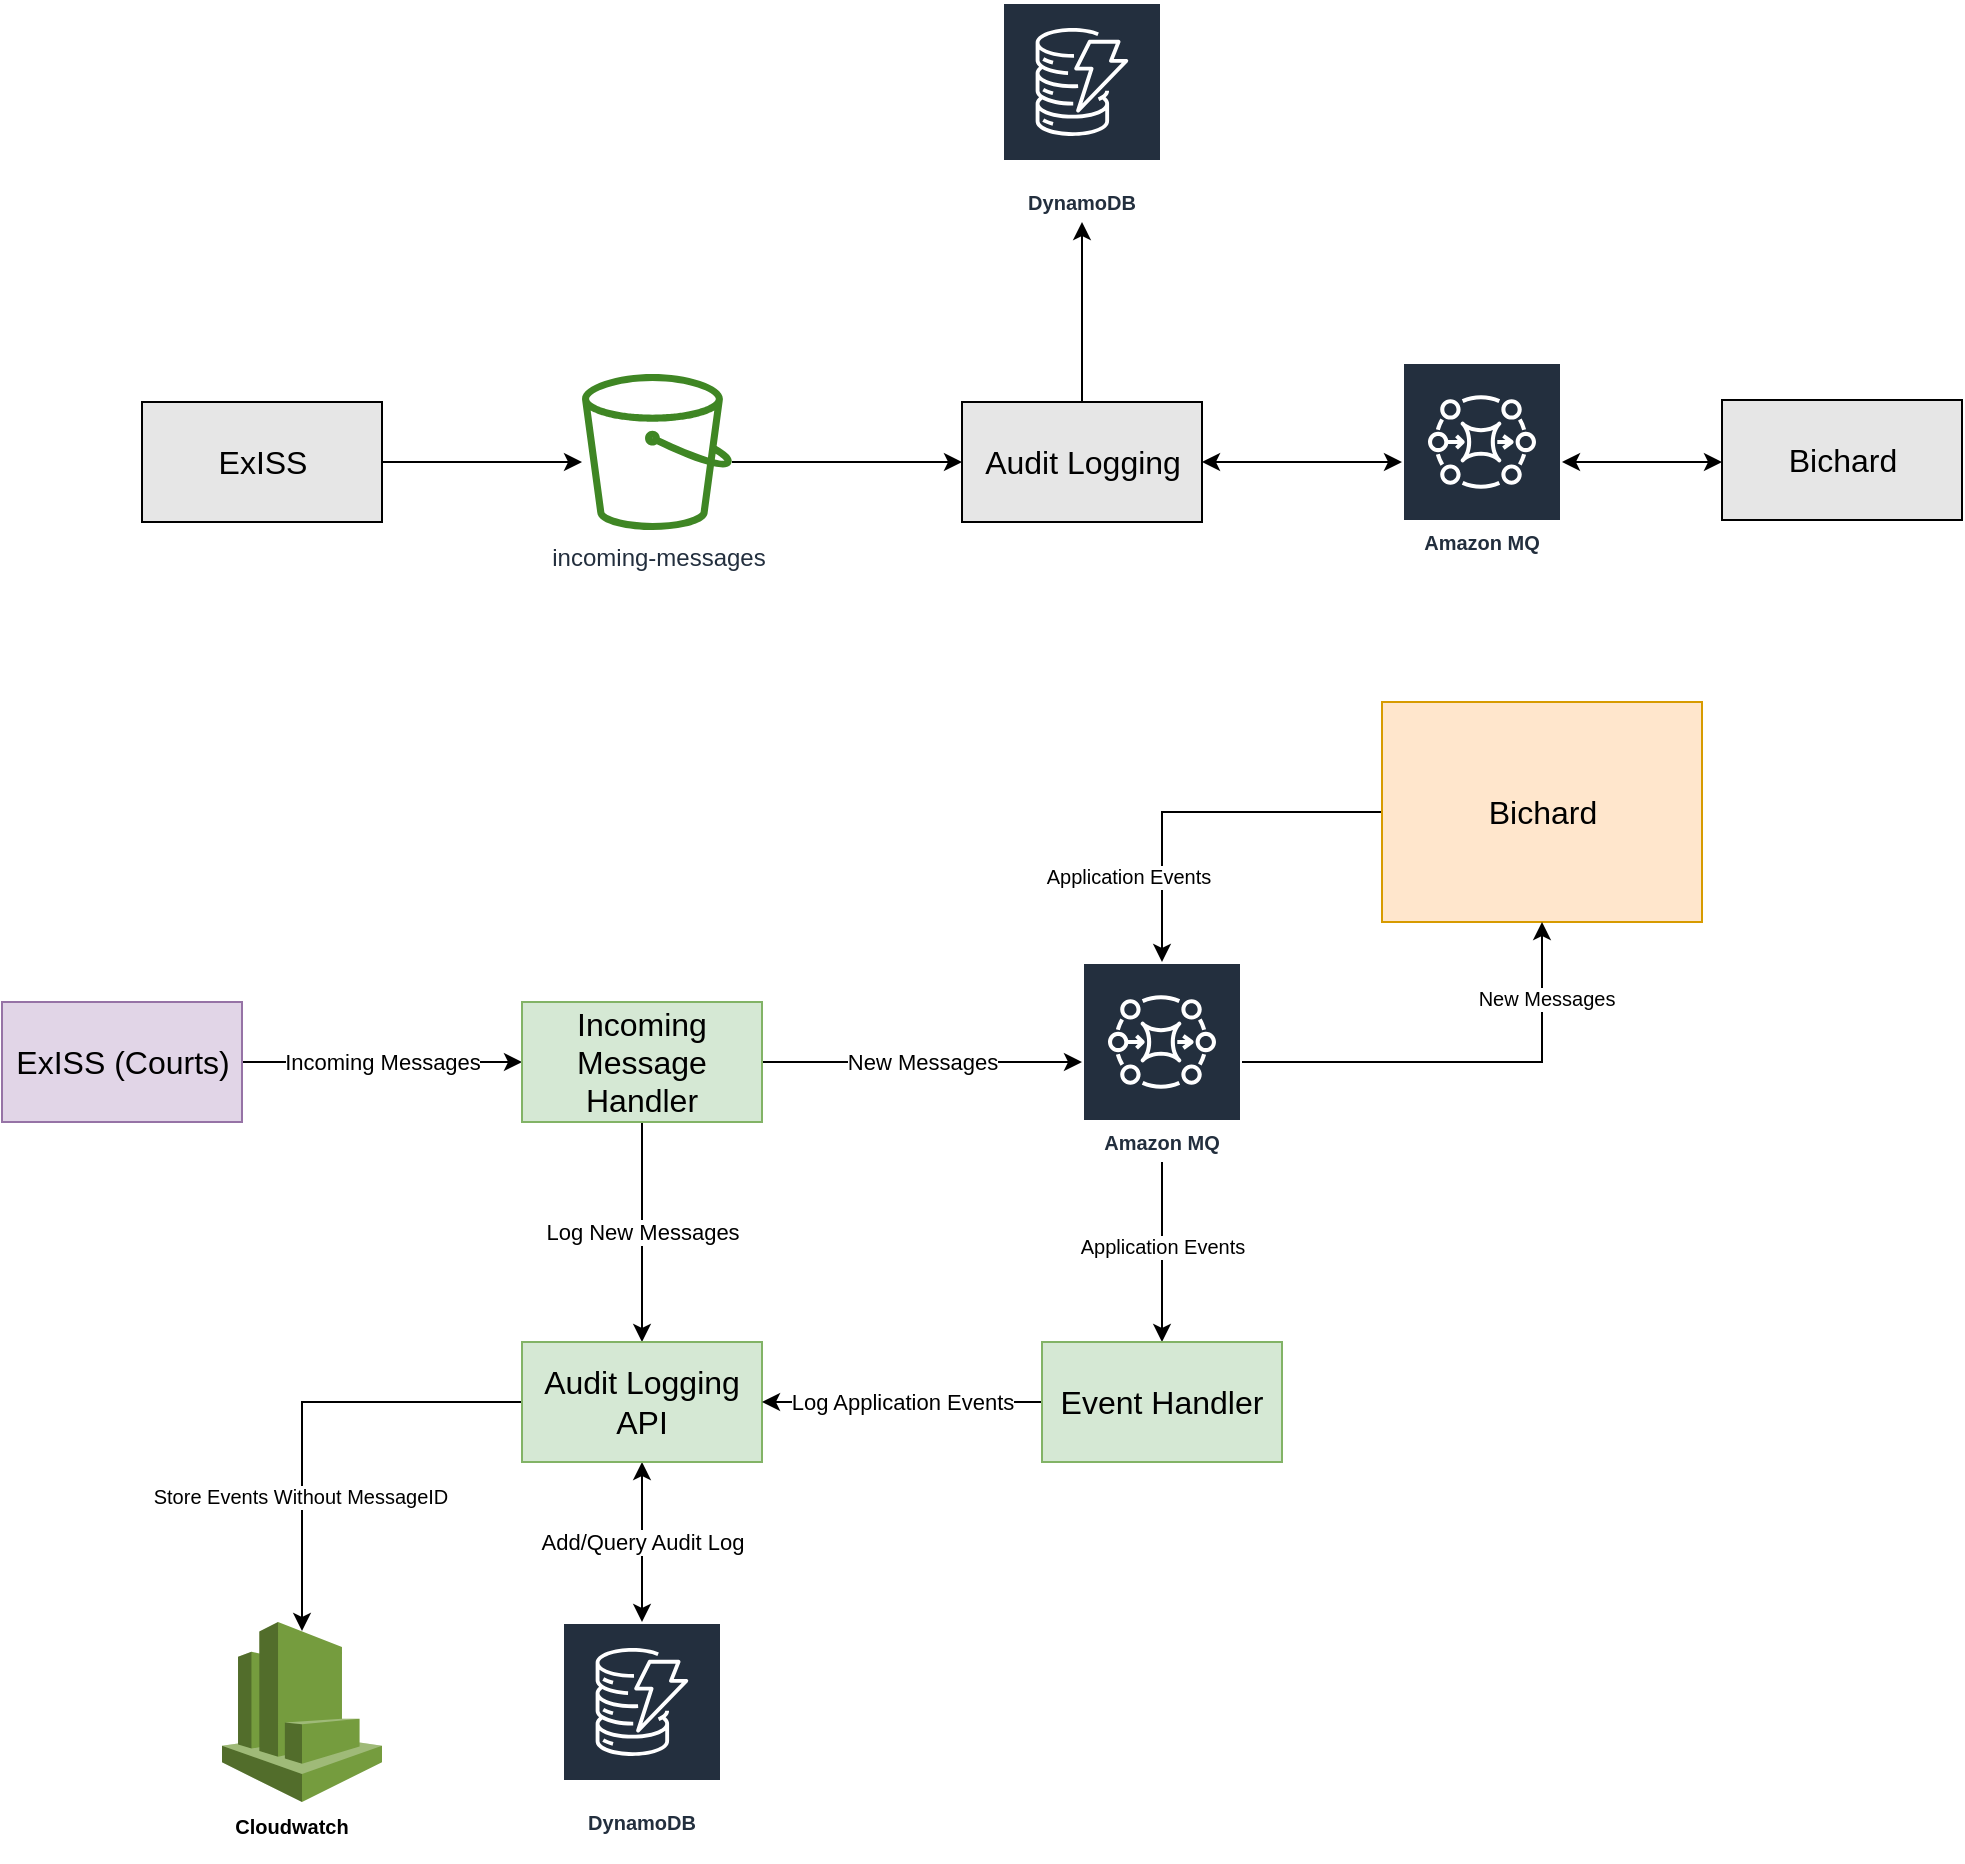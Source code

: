 <mxfile version="18.0.4" type="device" pages="5"><diagram id="SbZimRkkP34hQLYqRe9g" name="Overview"><mxGraphModel dx="1826" dy="2052" grid="0" gridSize="10" guides="0" tooltips="1" connect="1" arrows="1" fold="1" page="0" pageScale="1" pageWidth="827" pageHeight="1169" math="0" shadow="0"><root><mxCell id="ANRuQSvibtaBFAMwhA9o-0"/><mxCell id="ANRuQSvibtaBFAMwhA9o-1" parent="ANRuQSvibtaBFAMwhA9o-0"/><mxCell id="HeYIrJMFl5mAv1_nlJ_L-4" style="edgeStyle=orthogonalEdgeStyle;rounded=0;orthogonalLoop=1;jettySize=auto;html=1;fontSize=11;fontColor=#000000;" parent="ANRuQSvibtaBFAMwhA9o-1" source="HmvMZUptVvXalyik04sk-0" target="HeYIrJMFl5mAv1_nlJ_L-0" edge="1"><mxGeometry relative="1" as="geometry"><Array as="points"><mxPoint x="220" y="-630"/><mxPoint x="220" y="-630"/></Array></mxGeometry></mxCell><mxCell id="HmvMZUptVvXalyik04sk-0" value="ExISS" style="html=1;dashed=0;whitespace=wrap;labelBackgroundColor=#E6E6E6;fontSize=16;fontColor=#000000;fillColor=#E6E6E6;" parent="ANRuQSvibtaBFAMwhA9o-1" vertex="1"><mxGeometry x="40" y="-660" width="120" height="60" as="geometry"/></mxCell><mxCell id="HeYIrJMFl5mAv1_nlJ_L-5" style="edgeStyle=orthogonalEdgeStyle;rounded=0;orthogonalLoop=1;jettySize=auto;html=1;fontSize=11;fontColor=#000000;" parent="ANRuQSvibtaBFAMwhA9o-1" source="HeYIrJMFl5mAv1_nlJ_L-0" target="HeYIrJMFl5mAv1_nlJ_L-1" edge="1"><mxGeometry relative="1" as="geometry"><Array as="points"><mxPoint x="370" y="-630"/><mxPoint x="370" y="-630"/></Array></mxGeometry></mxCell><mxCell id="HeYIrJMFl5mAv1_nlJ_L-0" value="incoming-messages" style="sketch=0;outlineConnect=0;fontColor=#232F3E;gradientColor=none;fillColor=#3F8624;strokeColor=none;dashed=0;verticalLabelPosition=bottom;verticalAlign=top;align=center;html=1;fontSize=12;fontStyle=0;aspect=fixed;pointerEvents=1;shape=mxgraph.aws4.bucket;" parent="ANRuQSvibtaBFAMwhA9o-1" vertex="1"><mxGeometry x="260" y="-674" width="75" height="78" as="geometry"/></mxCell><mxCell id="HeYIrJMFl5mAv1_nlJ_L-6" style="edgeStyle=orthogonalEdgeStyle;rounded=0;orthogonalLoop=1;jettySize=auto;html=1;fontSize=11;fontColor=#000000;startArrow=classic;startFill=1;" parent="ANRuQSvibtaBFAMwhA9o-1" source="HeYIrJMFl5mAv1_nlJ_L-1" target="HeYIrJMFl5mAv1_nlJ_L-2" edge="1"><mxGeometry relative="1" as="geometry"/></mxCell><mxCell id="jdTettDSKzb8sFYaQIUj-1" style="edgeStyle=orthogonalEdgeStyle;rounded=0;orthogonalLoop=1;jettySize=auto;html=1;fontSize=11;fontColor=#000000;" parent="ANRuQSvibtaBFAMwhA9o-1" source="HeYIrJMFl5mAv1_nlJ_L-1" target="jdTettDSKzb8sFYaQIUj-0" edge="1"><mxGeometry relative="1" as="geometry"/></mxCell><mxCell id="HeYIrJMFl5mAv1_nlJ_L-1" value="Audit Logging" style="html=1;dashed=0;whitespace=wrap;labelBackgroundColor=#E6E6E6;fontSize=16;fontColor=#000000;fillColor=#E6E6E6;" parent="ANRuQSvibtaBFAMwhA9o-1" vertex="1"><mxGeometry x="450" y="-660" width="120" height="60" as="geometry"/></mxCell><mxCell id="HeYIrJMFl5mAv1_nlJ_L-7" style="edgeStyle=orthogonalEdgeStyle;rounded=0;orthogonalLoop=1;jettySize=auto;html=1;fontSize=11;fontColor=#000000;startArrow=classic;startFill=1;" parent="ANRuQSvibtaBFAMwhA9o-1" source="HeYIrJMFl5mAv1_nlJ_L-2" target="HeYIrJMFl5mAv1_nlJ_L-3" edge="1"><mxGeometry relative="1" as="geometry"><Array as="points"><mxPoint x="800" y="-630"/><mxPoint x="800" y="-630"/></Array></mxGeometry></mxCell><mxCell id="HeYIrJMFl5mAv1_nlJ_L-2" value="Amazon MQ" style="sketch=0;outlineConnect=0;fontColor=#232F3E;gradientColor=none;strokeColor=#ffffff;fillColor=#232F3E;dashed=0;verticalLabelPosition=middle;verticalAlign=bottom;align=center;html=1;whiteSpace=wrap;fontSize=10;fontStyle=1;spacing=3;shape=mxgraph.aws4.productIcon;prIcon=mxgraph.aws4.mq;labelBackgroundColor=none;" parent="ANRuQSvibtaBFAMwhA9o-1" vertex="1"><mxGeometry x="670" y="-680" width="80" height="100" as="geometry"/></mxCell><mxCell id="HeYIrJMFl5mAv1_nlJ_L-3" value="Bichard" style="html=1;dashed=0;whitespace=wrap;labelBackgroundColor=#E6E6E6;fontSize=16;fontColor=#000000;fillColor=#E6E6E6;" parent="ANRuQSvibtaBFAMwhA9o-1" vertex="1"><mxGeometry x="830" y="-661" width="120" height="60" as="geometry"/></mxCell><mxCell id="jdTettDSKzb8sFYaQIUj-0" value="DynamoDB" style="sketch=0;outlineConnect=0;fontColor=#232F3E;gradientColor=none;strokeColor=#ffffff;fillColor=#232F3E;dashed=0;verticalLabelPosition=middle;verticalAlign=bottom;align=center;html=1;whiteSpace=wrap;fontSize=10;fontStyle=1;spacing=3;shape=mxgraph.aws4.productIcon;prIcon=mxgraph.aws4.dynamodb;" parent="ANRuQSvibtaBFAMwhA9o-1" vertex="1"><mxGeometry x="470" y="-860" width="80" height="110" as="geometry"/></mxCell><mxCell id="sTsvQpVlpFmerQDyjcwa-0" value="" style="edgeStyle=orthogonalEdgeStyle;rounded=0;orthogonalLoop=1;jettySize=auto;html=1;" parent="ANRuQSvibtaBFAMwhA9o-1" source="5GDb8CM9t0uI00pdRjEp-1" target="qKd0s80Q9Jvae5fOTXET-0" edge="1"><mxGeometry relative="1" as="geometry"/></mxCell><mxCell id="4tsU8I5XdIwsd9Y_lOFm-4" value="Incoming Messages" style="edgeLabel;html=1;align=center;verticalAlign=middle;resizable=0;points=[];" vertex="1" connectable="0" parent="sTsvQpVlpFmerQDyjcwa-0"><mxGeometry relative="1" as="geometry"><mxPoint as="offset"/></mxGeometry></mxCell><mxCell id="5GDb8CM9t0uI00pdRjEp-1" value="ExISS (Courts)" style="html=1;dashed=0;whitespace=wrap;labelBackgroundColor=none;fontSize=16;fillColor=#e1d5e7;strokeColor=#9673a6;" parent="ANRuQSvibtaBFAMwhA9o-1" vertex="1"><mxGeometry x="-30" y="-360" width="120" height="60" as="geometry"/></mxCell><mxCell id="JU8ZkM3u9FHIbnTrDFSS-4" style="edgeStyle=orthogonalEdgeStyle;rounded=0;orthogonalLoop=1;jettySize=auto;html=1;" parent="ANRuQSvibtaBFAMwhA9o-1" source="qKd0s80Q9Jvae5fOTXET-0" target="JU8ZkM3u9FHIbnTrDFSS-3" edge="1"><mxGeometry relative="1" as="geometry"/></mxCell><mxCell id="4tsU8I5XdIwsd9Y_lOFm-5" value="New Messages" style="edgeLabel;html=1;align=center;verticalAlign=middle;resizable=0;points=[];" vertex="1" connectable="0" parent="JU8ZkM3u9FHIbnTrDFSS-4"><mxGeometry relative="1" as="geometry"><mxPoint as="offset"/></mxGeometry></mxCell><mxCell id="4tsU8I5XdIwsd9Y_lOFm-0" value="" style="edgeStyle=orthogonalEdgeStyle;rounded=0;orthogonalLoop=1;jettySize=auto;html=1;" edge="1" parent="ANRuQSvibtaBFAMwhA9o-1" source="qKd0s80Q9Jvae5fOTXET-0" target="JU8ZkM3u9FHIbnTrDFSS-0"><mxGeometry relative="1" as="geometry"/></mxCell><mxCell id="4tsU8I5XdIwsd9Y_lOFm-7" value="Log New Messages" style="edgeLabel;html=1;align=center;verticalAlign=middle;resizable=0;points=[];" vertex="1" connectable="0" parent="4tsU8I5XdIwsd9Y_lOFm-0"><mxGeometry relative="1" as="geometry"><mxPoint as="offset"/></mxGeometry></mxCell><mxCell id="qKd0s80Q9Jvae5fOTXET-0" value="Incoming Message Handler" style="html=1;dashed=0;whitespace=wrap;labelBackgroundColor=none;fontSize=16;fillColor=#d5e8d4;whiteSpace=wrap;strokeColor=#82b366;" parent="ANRuQSvibtaBFAMwhA9o-1" vertex="1"><mxGeometry x="230" y="-360" width="120" height="60" as="geometry"/></mxCell><mxCell id="4tsU8I5XdIwsd9Y_lOFm-1" value="" style="edgeStyle=orthogonalEdgeStyle;rounded=0;orthogonalLoop=1;jettySize=auto;html=1;startArrow=classic;startFill=1;" edge="1" parent="ANRuQSvibtaBFAMwhA9o-1" source="JU8ZkM3u9FHIbnTrDFSS-0" target="JU8ZkM3u9FHIbnTrDFSS-2"><mxGeometry relative="1" as="geometry"/></mxCell><mxCell id="4tsU8I5XdIwsd9Y_lOFm-8" value="Add/Query Audit Log" style="edgeLabel;html=1;align=center;verticalAlign=middle;resizable=0;points=[];" vertex="1" connectable="0" parent="4tsU8I5XdIwsd9Y_lOFm-1"><mxGeometry relative="1" as="geometry"><mxPoint as="offset"/></mxGeometry></mxCell><mxCell id="_XcE5Ox_mcqGrtR-6AHN-2" style="edgeStyle=orthogonalEdgeStyle;rounded=0;orthogonalLoop=1;jettySize=auto;html=1;entryX=0.5;entryY=0.05;entryDx=0;entryDy=0;entryPerimeter=0;fontSize=10;startArrow=none;startFill=0;" edge="1" parent="ANRuQSvibtaBFAMwhA9o-1" source="JU8ZkM3u9FHIbnTrDFSS-0" target="rAKSKAEc9As6u7OPTvuj-0"><mxGeometry relative="1" as="geometry"/></mxCell><mxCell id="_XcE5Ox_mcqGrtR-6AHN-3" value="Store Events Without MessageID" style="edgeLabel;html=1;align=center;verticalAlign=middle;resizable=0;points=[];fontSize=10;" vertex="1" connectable="0" parent="_XcE5Ox_mcqGrtR-6AHN-2"><mxGeometry relative="1" as="geometry"><mxPoint x="-1" y="44" as="offset"/></mxGeometry></mxCell><mxCell id="JU8ZkM3u9FHIbnTrDFSS-0" value="Audit Logging API" style="dashed=0;whitespace=wrap;labelBackgroundColor=none;fontSize=16;fillColor=#d5e8d4;whiteSpace=wrap;html=1;snapToPoint=1;strokeColor=#82b366;" parent="ANRuQSvibtaBFAMwhA9o-1" vertex="1"><mxGeometry x="230" y="-190" width="120" height="60" as="geometry"/></mxCell><mxCell id="2V5wFRjkBUoELFKnJdbA-10" style="edgeStyle=orthogonalEdgeStyle;rounded=0;orthogonalLoop=1;jettySize=auto;html=1;fontSize=10;startArrow=none;startFill=0;" edge="1" parent="ANRuQSvibtaBFAMwhA9o-1" source="JU8ZkM3u9FHIbnTrDFSS-1" target="JU8ZkM3u9FHIbnTrDFSS-3"><mxGeometry relative="1" as="geometry"/></mxCell><mxCell id="2V5wFRjkBUoELFKnJdbA-12" value="Application Events" style="edgeLabel;html=1;align=center;verticalAlign=middle;resizable=0;points=[];fontSize=10;" vertex="1" connectable="0" parent="2V5wFRjkBUoELFKnJdbA-10"><mxGeometry relative="1" as="geometry"><mxPoint x="-35" y="32" as="offset"/></mxGeometry></mxCell><mxCell id="JU8ZkM3u9FHIbnTrDFSS-1" value="Bichard" style="html=1;dashed=0;whitespace=wrap;labelBackgroundColor=none;fontSize=16;fillColor=#ffe6cc;strokeColor=#d79b00;" parent="ANRuQSvibtaBFAMwhA9o-1" vertex="1"><mxGeometry x="660" y="-510" width="160" height="110" as="geometry"/></mxCell><mxCell id="JU8ZkM3u9FHIbnTrDFSS-2" value="DynamoDB" style="sketch=0;outlineConnect=0;fontColor=#232F3E;gradientColor=none;strokeColor=#ffffff;fillColor=#232F3E;dashed=0;verticalLabelPosition=middle;verticalAlign=bottom;align=center;html=1;whiteSpace=wrap;fontSize=10;fontStyle=1;spacing=3;shape=mxgraph.aws4.productIcon;prIcon=mxgraph.aws4.dynamodb;" parent="ANRuQSvibtaBFAMwhA9o-1" vertex="1"><mxGeometry x="250" y="-50" width="80" height="110" as="geometry"/></mxCell><mxCell id="2V5wFRjkBUoELFKnJdbA-4" value="" style="edgeStyle=orthogonalEdgeStyle;rounded=0;orthogonalLoop=1;jettySize=auto;html=1;fontSize=10;startArrow=none;startFill=0;" edge="1" parent="ANRuQSvibtaBFAMwhA9o-1" source="JU8ZkM3u9FHIbnTrDFSS-3" target="R-0_Lz-Z3qfZa5hiYcsZ-0"><mxGeometry relative="1" as="geometry"/></mxCell><mxCell id="2V5wFRjkBUoELFKnJdbA-13" value="Application Events" style="edgeLabel;html=1;align=center;verticalAlign=middle;resizable=0;points=[];fontSize=10;" vertex="1" connectable="0" parent="2V5wFRjkBUoELFKnJdbA-4"><mxGeometry x="-0.067" relative="1" as="geometry"><mxPoint as="offset"/></mxGeometry></mxCell><mxCell id="2V5wFRjkBUoELFKnJdbA-8" style="edgeStyle=orthogonalEdgeStyle;rounded=0;orthogonalLoop=1;jettySize=auto;html=1;entryX=0.5;entryY=1;entryDx=0;entryDy=0;fontSize=10;startArrow=none;startFill=0;" edge="1" parent="ANRuQSvibtaBFAMwhA9o-1" source="JU8ZkM3u9FHIbnTrDFSS-3" target="JU8ZkM3u9FHIbnTrDFSS-1"><mxGeometry relative="1" as="geometry"/></mxCell><mxCell id="2V5wFRjkBUoELFKnJdbA-11" value="New Messages" style="edgeLabel;html=1;align=center;verticalAlign=middle;resizable=0;points=[];fontSize=10;" vertex="1" connectable="0" parent="2V5wFRjkBUoELFKnJdbA-8"><mxGeometry relative="1" as="geometry"><mxPoint x="42" y="-32" as="offset"/></mxGeometry></mxCell><mxCell id="JU8ZkM3u9FHIbnTrDFSS-3" value="Amazon MQ" style="sketch=0;outlineConnect=0;fontColor=#232F3E;gradientColor=none;strokeColor=#ffffff;fillColor=#232F3E;dashed=0;verticalLabelPosition=middle;verticalAlign=bottom;align=center;html=1;whiteSpace=wrap;fontSize=10;fontStyle=1;spacing=3;shape=mxgraph.aws4.productIcon;prIcon=mxgraph.aws4.mq;labelBackgroundColor=none;" parent="ANRuQSvibtaBFAMwhA9o-1" vertex="1"><mxGeometry x="510" y="-380" width="80" height="100" as="geometry"/></mxCell><mxCell id="R-0_Lz-Z3qfZa5hiYcsZ-2" value="" style="edgeStyle=orthogonalEdgeStyle;rounded=0;orthogonalLoop=1;jettySize=auto;html=1;startArrow=none;startFill=0;" edge="1" parent="ANRuQSvibtaBFAMwhA9o-1" source="R-0_Lz-Z3qfZa5hiYcsZ-0" target="JU8ZkM3u9FHIbnTrDFSS-0"><mxGeometry relative="1" as="geometry"/></mxCell><mxCell id="R-0_Lz-Z3qfZa5hiYcsZ-4" value="Log Application Events" style="edgeLabel;html=1;align=center;verticalAlign=middle;resizable=0;points=[];" vertex="1" connectable="0" parent="R-0_Lz-Z3qfZa5hiYcsZ-2"><mxGeometry relative="1" as="geometry"><mxPoint as="offset"/></mxGeometry></mxCell><mxCell id="R-0_Lz-Z3qfZa5hiYcsZ-0" value="Event Handler" style="dashed=0;whitespace=wrap;labelBackgroundColor=none;fontSize=16;fillColor=#d5e8d4;whiteSpace=wrap;html=1;snapToPoint=1;strokeColor=#82b366;" vertex="1" parent="ANRuQSvibtaBFAMwhA9o-1"><mxGeometry x="490" y="-190" width="120" height="60" as="geometry"/></mxCell><mxCell id="_XcE5Ox_mcqGrtR-6AHN-1" value="" style="group" vertex="1" connectable="0" parent="ANRuQSvibtaBFAMwhA9o-1"><mxGeometry x="60" y="-50" width="110" height="120" as="geometry"/></mxCell><mxCell id="rAKSKAEc9As6u7OPTvuj-0" value="" style="outlineConnect=0;dashed=0;verticalLabelPosition=middle;verticalAlign=middle;align=center;html=1;shape=mxgraph.aws3.cloudwatch;fillColor=#759C3E;gradientColor=none;labelBackgroundColor=none;fontStyle=1;fontSize=10;whiteSpace=wrap;labelPosition=center;" vertex="1" parent="_XcE5Ox_mcqGrtR-6AHN-1"><mxGeometry x="20" width="80" height="90" as="geometry"/></mxCell><mxCell id="_XcE5Ox_mcqGrtR-6AHN-0" value="&lt;span style=&quot;color: rgb(0, 0, 0); font-family: Helvetica; font-style: normal; font-variant-ligatures: normal; font-variant-caps: normal; letter-spacing: normal; orphans: 2; text-indent: 0px; text-transform: none; widows: 2; word-spacing: 0px; -webkit-text-stroke-width: 0px; background-color: rgb(255, 255, 255); text-decoration-thickness: initial; text-decoration-style: initial; text-decoration-color: initial; float: none; display: inline !important;&quot;&gt;&lt;b style=&quot;&quot;&gt;&lt;font style=&quot;font-size: 10px;&quot;&gt;Cloudwatch&lt;/font&gt;&lt;/b&gt;&lt;/span&gt;" style="text;whiteSpace=wrap;html=1;fontSize=10;align=center;" vertex="1" parent="_XcE5Ox_mcqGrtR-6AHN-1"><mxGeometry y="90" width="110" height="30" as="geometry"/></mxCell></root></mxGraphModel></diagram><diagram id="NzgXBAJG9lsMSF2K6gXo" name="Audit Logging"><mxGraphModel dx="1826" dy="1652" grid="0" gridSize="10" guides="0" tooltips="1" connect="1" arrows="1" fold="1" page="0" pageScale="1" pageWidth="827" pageHeight="1169" math="0" shadow="0"><root><mxCell id="L_Oo-s7rnSIsYyS9VBp8-0"/><mxCell id="L_Oo-s7rnSIsYyS9VBp8-1" parent="L_Oo-s7rnSIsYyS9VBp8-0"/><mxCell id="8e7fQFJ2ofBiXGU7veaP-6" value="Audit Logging" style="html=1;dashed=1;whitespace=wrap;labelBackgroundColor=none;fontSize=16;fontColor=#000000;fillColor=#F2F2F2;align=left;verticalAlign=top;" parent="L_Oo-s7rnSIsYyS9VBp8-1" vertex="1"><mxGeometry x="200" y="-760" width="710" height="620" as="geometry"/></mxCell><mxCell id="2yheLT4pB8kn3xMsOtXa-1" value="Event Handler" style="rounded=0;whiteSpace=wrap;html=1;dashed=1;labelBackgroundColor=none;fontSize=14;fontColor=#000000;fillColor=#E6E6E6;gradientColor=none;verticalAlign=top;align=left;fontStyle=1" parent="L_Oo-s7rnSIsYyS9VBp8-1" vertex="1"><mxGeometry x="210" y="-320" width="690" height="170" as="geometry"/></mxCell><mxCell id="2yheLT4pB8kn3xMsOtXa-0" value="Incoming Message Handler" style="rounded=0;whiteSpace=wrap;html=1;dashed=1;labelBackgroundColor=none;fontSize=14;fontColor=#000000;fillColor=#E6E6E6;gradientColor=none;verticalAlign=top;align=left;fontStyle=1" parent="L_Oo-s7rnSIsYyS9VBp8-1" vertex="1"><mxGeometry x="210" y="-720" width="690" height="170" as="geometry"/></mxCell><mxCell id="8e7fQFJ2ofBiXGU7veaP-0" style="edgeStyle=orthogonalEdgeStyle;rounded=0;orthogonalLoop=1;jettySize=auto;html=1;fontSize=11;fontColor=#000000;" parent="L_Oo-s7rnSIsYyS9VBp8-1" source="8e7fQFJ2ofBiXGU7veaP-1" target="8e7fQFJ2ofBiXGU7veaP-3" edge="1"><mxGeometry relative="1" as="geometry"><Array as="points"><mxPoint x="220" y="-640"/><mxPoint x="220" y="-640"/></Array></mxGeometry></mxCell><mxCell id="7U5K-HRYxMF-X0_30887-0" value="Upload court result" style="edgeLabel;html=1;align=center;verticalAlign=middle;resizable=0;points=[];fontSize=12;fontColor=#000000;" parent="8e7fQFJ2ofBiXGU7veaP-0" vertex="1" connectable="0"><mxGeometry x="-0.431" y="-1" relative="1" as="geometry"><mxPoint x="10" as="offset"/></mxGeometry></mxCell><mxCell id="8e7fQFJ2ofBiXGU7veaP-1" value="ExISS" style="html=1;dashed=0;whitespace=wrap;labelBackgroundColor=#E6E6E6;fontSize=16;fontColor=#000000;fillColor=#E6E6E6;" parent="L_Oo-s7rnSIsYyS9VBp8-1" vertex="1"><mxGeometry x="-40" y="-670" width="120" height="60" as="geometry"/></mxCell><mxCell id="8e7fQFJ2ofBiXGU7veaP-13" style="edgeStyle=orthogonalEdgeStyle;rounded=0;orthogonalLoop=1;jettySize=auto;html=1;fontSize=11;fontColor=#000000;startArrow=none;startFill=0;" parent="L_Oo-s7rnSIsYyS9VBp8-1" source="8e7fQFJ2ofBiXGU7veaP-3" target="8e7fQFJ2ofBiXGU7veaP-12" edge="1"><mxGeometry relative="1" as="geometry"/></mxCell><mxCell id="8e7fQFJ2ofBiXGU7veaP-3" value="incoming-messages&lt;br&gt;(External Incoming Messages)" style="sketch=0;outlineConnect=0;fontColor=#232F3E;gradientColor=none;fillColor=#3F8624;strokeColor=none;dashed=0;verticalLabelPosition=bottom;verticalAlign=top;align=center;html=1;fontSize=12;fontStyle=0;aspect=fixed;pointerEvents=1;shape=mxgraph.aws4.bucket;" parent="L_Oo-s7rnSIsYyS9VBp8-1" vertex="1"><mxGeometry x="260" y="-684" width="75" height="78" as="geometry"/></mxCell><mxCell id="x46iIeLskgLPfCddNLBj-4" style="edgeStyle=orthogonalEdgeStyle;rounded=0;orthogonalLoop=1;jettySize=auto;html=1;fontSize=11;fontColor=#000000;startArrow=none;startFill=0;" parent="L_Oo-s7rnSIsYyS9VBp8-1" source="8e7fQFJ2ofBiXGU7veaP-8" target="eDQ5EMFKevLLkg8G85tL-6" edge="1"><mxGeometry relative="1" as="geometry"><Array as="points"><mxPoint x="980" y="-235"/></Array></mxGeometry></mxCell><mxCell id="E0CswI6bpOephWAYcv2J-3" value="AUDIT_EVENT_QUEUE&lt;br&gt;GENERAL_EVENT_QUEUE&lt;br&gt;DATA_SET_PNC_UPDATE_QUEUE.FAILURE&lt;br&gt;HEARING_OUTCOME_PNC_UPDATE_QUEUE.FAILURE&lt;br&gt;HEARING_OUTCOME_INPUT_QUEUE.FAILURE&lt;br&gt;COURT_RESULT_INPUT_QUEUE.FAILURE" style="edgeLabel;html=1;align=left;verticalAlign=middle;resizable=0;points=[];fontSize=10;fontColor=#000000;" parent="x46iIeLskgLPfCddNLBj-4" vertex="1" connectable="0"><mxGeometry x="0.286" y="2" relative="1" as="geometry"><mxPoint x="-21" y="-94" as="offset"/></mxGeometry></mxCell><mxCell id="2yheLT4pB8kn3xMsOtXa-2" style="edgeStyle=orthogonalEdgeStyle;rounded=0;orthogonalLoop=1;jettySize=auto;html=1;entryX=0;entryY=0.5;entryDx=0;entryDy=0;fontSize=14;fontColor=#000000;startArrow=classic;startFill=1;" parent="L_Oo-s7rnSIsYyS9VBp8-1" source="8e7fQFJ2ofBiXGU7veaP-8" target="8e7fQFJ2ofBiXGU7veaP-9" edge="1"><mxGeometry relative="1" as="geometry"><Array as="points"><mxPoint x="1055" y="-451"/></Array></mxGeometry></mxCell><mxCell id="8e7fQFJ2ofBiXGU7veaP-8" value="Amazon MQ" style="sketch=0;outlineConnect=0;fontColor=#232F3E;gradientColor=none;strokeColor=#ffffff;fillColor=#232F3E;dashed=0;verticalLabelPosition=middle;verticalAlign=bottom;align=center;html=1;whiteSpace=wrap;fontSize=10;fontStyle=1;spacing=3;shape=mxgraph.aws4.productIcon;prIcon=mxgraph.aws4.mq;labelBackgroundColor=none;" parent="L_Oo-s7rnSIsYyS9VBp8-1" vertex="1"><mxGeometry x="940" y="-493" width="80" height="100" as="geometry"/></mxCell><mxCell id="8e7fQFJ2ofBiXGU7veaP-9" value="Bichard" style="html=1;dashed=0;whitespace=wrap;labelBackgroundColor=#E6E6E6;fontSize=16;fontColor=#000000;fillColor=#E6E6E6;" parent="L_Oo-s7rnSIsYyS9VBp8-1" vertex="1"><mxGeometry x="1090" y="-481.5" width="120" height="60" as="geometry"/></mxCell><mxCell id="8e7fQFJ2ofBiXGU7veaP-10" value="DynamoDB" style="sketch=0;outlineConnect=0;fontColor=#232F3E;gradientColor=none;strokeColor=#ffffff;fillColor=#232F3E;dashed=0;verticalLabelPosition=middle;verticalAlign=bottom;align=center;html=1;whiteSpace=wrap;fontSize=10;fontStyle=1;spacing=3;shape=mxgraph.aws4.productIcon;prIcon=mxgraph.aws4.dynamodb;" parent="L_Oo-s7rnSIsYyS9VBp8-1" vertex="1"><mxGeometry x="330" y="-510" width="80" height="110" as="geometry"/></mxCell><mxCell id="x46iIeLskgLPfCddNLBj-1" style="edgeStyle=orthogonalEdgeStyle;rounded=0;orthogonalLoop=1;jettySize=auto;html=1;fontSize=11;fontColor=#000000;startArrow=none;startFill=0;" parent="L_Oo-s7rnSIsYyS9VBp8-1" source="8e7fQFJ2ofBiXGU7veaP-11" target="8e7fQFJ2ofBiXGU7veaP-16" edge="1"><mxGeometry relative="1" as="geometry"><Array as="points"><mxPoint x="740" y="-645"/><mxPoint x="740" y="-645"/></Array></mxGeometry></mxCell><mxCell id="8e7fQFJ2ofBiXGU7veaP-11" value="internal-incoming-messages" style="sketch=0;outlineConnect=0;fontColor=#232F3E;gradientColor=none;fillColor=#3F8624;strokeColor=none;dashed=0;verticalLabelPosition=bottom;verticalAlign=top;align=center;html=1;fontSize=12;fontStyle=0;aspect=fixed;pointerEvents=1;shape=mxgraph.aws4.bucket;" parent="L_Oo-s7rnSIsYyS9VBp8-1" vertex="1"><mxGeometry x="600" y="-684" width="75" height="78" as="geometry"/></mxCell><mxCell id="8e7fQFJ2ofBiXGU7veaP-15" style="edgeStyle=orthogonalEdgeStyle;rounded=0;orthogonalLoop=1;jettySize=auto;html=1;fontSize=11;fontColor=#000000;startArrow=none;startFill=0;" parent="L_Oo-s7rnSIsYyS9VBp8-1" source="8e7fQFJ2ofBiXGU7veaP-12" target="8e7fQFJ2ofBiXGU7veaP-11" edge="1"><mxGeometry relative="1" as="geometry"/></mxCell><mxCell id="8e7fQFJ2ofBiXGU7veaP-12" value="transfer-messages" style="sketch=0;outlineConnect=0;fontColor=#232F3E;gradientColor=none;fillColor=#3F8624;strokeColor=none;dashed=0;verticalLabelPosition=bottom;verticalAlign=top;align=center;html=1;fontSize=12;fontStyle=0;aspect=fixed;pointerEvents=1;shape=mxgraph.aws4.lambda_function;labelBackgroundColor=none;" parent="L_Oo-s7rnSIsYyS9VBp8-1" vertex="1"><mxGeometry x="441" y="-684" width="78" height="78" as="geometry"/></mxCell><mxCell id="eDQ5EMFKevLLkg8G85tL-4" style="edgeStyle=orthogonalEdgeStyle;rounded=0;orthogonalLoop=1;jettySize=auto;html=1;fontSize=11;fontColor=#000000;startArrow=none;startFill=0;" parent="L_Oo-s7rnSIsYyS9VBp8-1" source="8e7fQFJ2ofBiXGU7veaP-16" target="8e7fQFJ2ofBiXGU7veaP-8" edge="1"><mxGeometry relative="1" as="geometry"><Array as="points"><mxPoint x="980" y="-660"/></Array></mxGeometry></mxCell><mxCell id="E0CswI6bpOephWAYcv2J-0" value="COURT_RESULT_INPUT_QUEUE" style="edgeLabel;html=1;align=center;verticalAlign=middle;resizable=0;points=[];fontSize=10;fontColor=#000000;" parent="eDQ5EMFKevLLkg8G85tL-4" vertex="1" connectable="0"><mxGeometry x="-0.183" y="2" relative="1" as="geometry"><mxPoint x="30" y="52" as="offset"/></mxGeometry></mxCell><mxCell id="x46iIeLskgLPfCddNLBj-2" style="edgeStyle=orthogonalEdgeStyle;rounded=0;orthogonalLoop=1;jettySize=auto;html=1;fontSize=11;fontColor=#000000;startArrow=none;startFill=0;" parent="L_Oo-s7rnSIsYyS9VBp8-1" source="8e7fQFJ2ofBiXGU7veaP-16" target="8e7fQFJ2ofBiXGU7veaP-18" edge="1"><mxGeometry relative="1" as="geometry"><Array as="points"><mxPoint x="880" y="-630"/><mxPoint x="880" y="-470"/></Array></mxGeometry></mxCell><mxCell id="E0CswI6bpOephWAYcv2J-1" value="Create a new message in DynamoDB" style="edgeLabel;html=1;align=center;verticalAlign=middle;resizable=0;points=[];fontSize=10;fontColor=#000000;" parent="x46iIeLskgLPfCddNLBj-2" vertex="1" connectable="0"><mxGeometry x="0.491" relative="1" as="geometry"><mxPoint x="54" as="offset"/></mxGeometry></mxCell><mxCell id="8e7fQFJ2ofBiXGU7veaP-16" value="incoming-message-handler&lt;br&gt;State Machine" style="outlineConnect=0;dashed=0;verticalLabelPosition=bottom;verticalAlign=top;align=center;html=1;shape=mxgraph.aws3.step_functions;fillColor=#D9A741;gradientColor=none;labelBackgroundColor=none;fontSize=11;fontColor=#000000;" parent="L_Oo-s7rnSIsYyS9VBp8-1" vertex="1"><mxGeometry x="770" y="-694" width="76.5" height="93" as="geometry"/></mxCell><mxCell id="x46iIeLskgLPfCddNLBj-3" style="edgeStyle=orthogonalEdgeStyle;rounded=0;orthogonalLoop=1;jettySize=auto;html=1;fontSize=11;fontColor=#000000;startArrow=none;startFill=0;" parent="L_Oo-s7rnSIsYyS9VBp8-1" source="8e7fQFJ2ofBiXGU7veaP-18" target="8e7fQFJ2ofBiXGU7veaP-10" edge="1"><mxGeometry relative="1" as="geometry"><Array as="points"><mxPoint x="430" y="-464"/><mxPoint x="430" y="-464"/></Array></mxGeometry></mxCell><mxCell id="8e7fQFJ2ofBiXGU7veaP-18" value="Audit Logging&lt;br&gt;API Gateway" style="outlineConnect=0;dashed=0;verticalLabelPosition=bottom;verticalAlign=top;align=center;html=1;shape=mxgraph.aws3.api_gateway;fillColor=#D9A741;gradientColor=none;labelBackgroundColor=none;fontSize=11;fontColor=#000000;" parent="L_Oo-s7rnSIsYyS9VBp8-1" vertex="1"><mxGeometry x="490" y="-511" width="76.5" height="93" as="geometry"/></mxCell><mxCell id="VuREgnYT2gDQL0hA0Rey-2" style="edgeStyle=orthogonalEdgeStyle;rounded=0;orthogonalLoop=1;jettySize=auto;html=1;fontSize=11;fontColor=#000000;startArrow=none;startFill=0;" parent="L_Oo-s7rnSIsYyS9VBp8-1" source="eDQ5EMFKevLLkg8G85tL-6" target="eDQ5EMFKevLLkg8G85tL-7" edge="1"><mxGeometry relative="1" as="geometry"/></mxCell><mxCell id="eDQ5EMFKevLLkg8G85tL-6" value="message-receiver" style="sketch=0;outlineConnect=0;fontColor=#232F3E;gradientColor=none;fillColor=#3F8624;strokeColor=none;dashed=0;verticalLabelPosition=bottom;verticalAlign=top;align=center;html=1;fontSize=12;fontStyle=0;aspect=fixed;pointerEvents=1;shape=mxgraph.aws4.lambda_function;labelBackgroundColor=none;" parent="L_Oo-s7rnSIsYyS9VBp8-1" vertex="1"><mxGeometry x="771" y="-274" width="78" height="78" as="geometry"/></mxCell><mxCell id="VuREgnYT2gDQL0hA0Rey-3" style="edgeStyle=orthogonalEdgeStyle;rounded=0;orthogonalLoop=1;jettySize=auto;html=1;fontSize=11;fontColor=#000000;startArrow=none;startFill=0;" parent="L_Oo-s7rnSIsYyS9VBp8-1" source="eDQ5EMFKevLLkg8G85tL-7" target="VuREgnYT2gDQL0hA0Rey-0" edge="1"><mxGeometry relative="1" as="geometry"><Array as="points"><mxPoint x="520" y="-235"/><mxPoint x="520" y="-235"/></Array></mxGeometry></mxCell><mxCell id="eDQ5EMFKevLLkg8G85tL-7" value="audit-log-events" style="sketch=0;outlineConnect=0;fontColor=#232F3E;gradientColor=none;fillColor=#3F8624;strokeColor=none;dashed=0;verticalLabelPosition=bottom;verticalAlign=top;align=center;html=1;fontSize=12;fontStyle=0;aspect=fixed;pointerEvents=1;shape=mxgraph.aws4.bucket;" parent="L_Oo-s7rnSIsYyS9VBp8-1" vertex="1"><mxGeometry x="620" y="-274" width="75" height="78" as="geometry"/></mxCell><mxCell id="x46iIeLskgLPfCddNLBj-5" style="edgeStyle=orthogonalEdgeStyle;rounded=0;orthogonalLoop=1;jettySize=auto;html=1;fontSize=11;fontColor=#000000;startArrow=none;startFill=0;" parent="L_Oo-s7rnSIsYyS9VBp8-1" source="VuREgnYT2gDQL0hA0Rey-0" target="8e7fQFJ2ofBiXGU7veaP-18" edge="1"><mxGeometry relative="1" as="geometry"><Array as="points"><mxPoint x="457" y="-354"/><mxPoint x="600" y="-354"/><mxPoint x="600" y="-440"/></Array></mxGeometry></mxCell><mxCell id="E0CswI6bpOephWAYcv2J-2" value="Create a new message (If it doesn't exist)&lt;br&gt;Create a new event against the message" style="edgeLabel;html=1;align=center;verticalAlign=middle;resizable=0;points=[];fontSize=10;fontColor=#000000;" parent="x46iIeLskgLPfCddNLBj-5" vertex="1" connectable="0"><mxGeometry x="-0.384" relative="1" as="geometry"><mxPoint x="34" y="14" as="offset"/></mxGeometry></mxCell><mxCell id="VuREgnYT2gDQL0hA0Rey-0" value="event-handler&lt;br&gt;State Machine" style="outlineConnect=0;dashed=0;verticalLabelPosition=bottom;verticalAlign=top;align=center;html=1;shape=mxgraph.aws3.step_functions;fillColor=#D9A741;gradientColor=none;labelBackgroundColor=none;fontSize=11;fontColor=#000000;" parent="L_Oo-s7rnSIsYyS9VBp8-1" vertex="1"><mxGeometry x="419" y="-290" width="76.5" height="93" as="geometry"/></mxCell></root></mxGraphModel></diagram><diagram id="aSLCshwElalq-abWL1p8" name="Incoming Message Handler"><mxGraphModel dx="1826" dy="852" grid="0" gridSize="10" guides="0" tooltips="1" connect="1" arrows="1" fold="1" page="0" pageScale="1" pageWidth="827" pageHeight="1169" math="0" shadow="0"><root><mxCell id="0"/><mxCell id="1" parent="0"/><mxCell id="MHMErIqJt66UIupfOvbr-24" style="edgeStyle=orthogonalEdgeStyle;rounded=0;orthogonalLoop=1;jettySize=auto;html=1;" parent="1" source="d5CzfooHzJCIlI8C0z65-3" target="MHMErIqJt66UIupfOvbr-4" edge="1"><mxGeometry relative="1" as="geometry"><Array as="points"><mxPoint x="823" y="136"/><mxPoint x="823" y="369"/></Array></mxGeometry></mxCell><mxCell id="MHMErIqJt66UIupfOvbr-45" value="Copy objects from external bucket" style="edgeLabel;html=1;align=center;verticalAlign=middle;resizable=0;points=[];" parent="MHMErIqJt66UIupfOvbr-24" vertex="1" connectable="0"><mxGeometry x="0.136" relative="1" as="geometry"><mxPoint as="offset"/></mxGeometry></mxCell><mxCell id="d5CzfooHzJCIlI8C0z65-3" value="transfer-messages" style="sketch=0;outlineConnect=0;fontColor=#232F3E;gradientColor=none;fillColor=#3F8624;strokeColor=none;dashed=0;verticalLabelPosition=bottom;verticalAlign=top;align=center;html=1;fontSize=12;fontStyle=0;aspect=fixed;pointerEvents=1;shape=mxgraph.aws4.lambda_function;" parent="1" vertex="1"><mxGeometry x="690" y="97" width="78" height="78" as="geometry"/></mxCell><mxCell id="MHMErIqJt66UIupfOvbr-19" style="edgeStyle=orthogonalEdgeStyle;rounded=0;orthogonalLoop=1;jettySize=auto;html=1;entryX=0;entryY=0.5;entryDx=0;entryDy=0;entryPerimeter=0;" parent="1" source="d5CzfooHzJCIlI8C0z65-4" target="MHMErIqJt66UIupfOvbr-2" edge="1"><mxGeometry relative="1" as="geometry"><mxPoint x="270.0" y="136.571" as="targetPoint"/></mxGeometry></mxCell><mxCell id="MHMErIqJt66UIupfOvbr-43" style="edgeStyle=orthogonalEdgeStyle;rounded=0;orthogonalLoop=1;jettySize=auto;html=1;entryX=0.564;entryY=-0.013;entryDx=0;entryDy=0;entryPerimeter=0;" parent="1" source="d5CzfooHzJCIlI8C0z65-4" target="d5CzfooHzJCIlI8C0z65-3" edge="1"><mxGeometry relative="1" as="geometry"><Array as="points"><mxPoint x="88" y="20"/><mxPoint x="734" y="20"/></Array></mxGeometry></mxCell><mxCell id="MHMErIqJt66UIupfOvbr-44" value="List all or N number of messages to copy&lt;br&gt;Delete messages after copied successfully" style="edgeLabel;html=1;align=center;verticalAlign=middle;resizable=0;points=[];" parent="MHMErIqJt66UIupfOvbr-43" vertex="1" connectable="0"><mxGeometry x="-0.127" y="-1" relative="1" as="geometry"><mxPoint x="1" as="offset"/></mxGeometry></mxCell><mxCell id="d5CzfooHzJCIlI8C0z65-4" value="incoming-messages&lt;br&gt;(External Incoming Messages)" style="sketch=0;outlineConnect=0;fontColor=#232F3E;gradientColor=none;fillColor=#3F8624;strokeColor=none;dashed=0;verticalLabelPosition=bottom;verticalAlign=top;align=center;html=1;fontSize=12;fontStyle=0;aspect=fixed;pointerEvents=1;shape=mxgraph.aws4.bucket;" parent="1" vertex="1"><mxGeometry x="50" y="97" width="75" height="78" as="geometry"/></mxCell><mxCell id="MHMErIqJt66UIupfOvbr-22" style="edgeStyle=orthogonalEdgeStyle;rounded=0;orthogonalLoop=1;jettySize=auto;html=1;" parent="1" source="MHMErIqJt66UIupfOvbr-2" target="MHMErIqJt66UIupfOvbr-3" edge="1"><mxGeometry relative="1" as="geometry"/></mxCell><mxCell id="MHMErIqJt66UIupfOvbr-2" value="CloudTrail" style="outlineConnect=0;dashed=0;verticalLabelPosition=bottom;verticalAlign=top;align=center;html=1;shape=mxgraph.aws3.cloudtrail;fillColor=#759C3E;gradientColor=none;" parent="1" vertex="1"><mxGeometry x="257" y="90" width="76.5" height="93" as="geometry"/></mxCell><mxCell id="MHMErIqJt66UIupfOvbr-23" style="edgeStyle=orthogonalEdgeStyle;rounded=0;orthogonalLoop=1;jettySize=auto;html=1;" parent="1" source="MHMErIqJt66UIupfOvbr-3" target="d5CzfooHzJCIlI8C0z65-3" edge="1"><mxGeometry relative="1" as="geometry"/></mxCell><mxCell id="MHMErIqJt66UIupfOvbr-3" value="EventBridge Rule&lt;br&gt;for&lt;br&gt;&lt;span style=&quot;color: rgb(0 , 0 , 0) ; font-size: 11px&quot;&gt;&lt;b&gt;PutObject&lt;/b&gt;&lt;/span&gt;" style="sketch=0;points=[[0,0,0],[0.25,0,0],[0.5,0,0],[0.75,0,0],[1,0,0],[0,1,0],[0.25,1,0],[0.5,1,0],[0.75,1,0],[1,1,0],[0,0.25,0],[0,0.5,0],[0,0.75,0],[1,0.25,0],[1,0.5,0],[1,0.75,0]];outlineConnect=0;fontColor=#232F3E;gradientColor=#FF4F8B;gradientDirection=north;fillColor=#BC1356;strokeColor=#ffffff;dashed=0;verticalLabelPosition=bottom;verticalAlign=top;align=center;html=1;fontSize=12;fontStyle=0;aspect=fixed;shape=mxgraph.aws4.resourceIcon;resIcon=mxgraph.aws4.eventbridge;" parent="1" vertex="1"><mxGeometry x="480" y="97.5" width="78" height="78" as="geometry"/></mxCell><mxCell id="MHMErIqJt66UIupfOvbr-25" style="edgeStyle=orthogonalEdgeStyle;rounded=0;orthogonalLoop=1;jettySize=auto;html=1;entryX=1;entryY=0.5;entryDx=0;entryDy=0;entryPerimeter=0;" parent="1" source="MHMErIqJt66UIupfOvbr-4" target="MHMErIqJt66UIupfOvbr-6" edge="1"><mxGeometry relative="1" as="geometry"><mxPoint x="552.5" y="369.0" as="targetPoint"/></mxGeometry></mxCell><mxCell id="MHMErIqJt66UIupfOvbr-4" value="internal-incoming-messages" style="sketch=0;outlineConnect=0;fontColor=#232F3E;gradientColor=none;fillColor=#3F8624;strokeColor=none;dashed=0;verticalLabelPosition=bottom;verticalAlign=top;align=center;html=1;fontSize=12;fontStyle=0;aspect=fixed;pointerEvents=1;shape=mxgraph.aws4.bucket;" parent="1" vertex="1"><mxGeometry x="671.5" y="330" width="75" height="78" as="geometry"/></mxCell><mxCell id="MHMErIqJt66UIupfOvbr-27" style="edgeStyle=orthogonalEdgeStyle;rounded=0;orthogonalLoop=1;jettySize=auto;html=1;" parent="1" source="MHMErIqJt66UIupfOvbr-6" target="MHMErIqJt66UIupfOvbr-7" edge="1"><mxGeometry relative="1" as="geometry"/></mxCell><mxCell id="MHMErIqJt66UIupfOvbr-6" value="CloudTrail" style="outlineConnect=0;dashed=0;verticalLabelPosition=bottom;verticalAlign=top;align=center;html=1;shape=mxgraph.aws3.cloudtrail;fillColor=#759C3E;gradientColor=none;" parent="1" vertex="1"><mxGeometry x="463.25" y="322.5" width="76.5" height="93" as="geometry"/></mxCell><mxCell id="MHMErIqJt66UIupfOvbr-30" style="edgeStyle=orthogonalEdgeStyle;rounded=0;orthogonalLoop=1;jettySize=auto;html=1;exitX=0;exitY=0.5;exitDx=0;exitDy=0;exitPerimeter=0;" parent="1" source="MHMErIqJt66UIupfOvbr-7" target="MHMErIqJt66UIupfOvbr-9" edge="1"><mxGeometry relative="1" as="geometry"><Array as="points"><mxPoint x="200" y="370"/></Array></mxGeometry></mxCell><mxCell id="MHMErIqJt66UIupfOvbr-7" value="EventBridge Rule&lt;br&gt;for&lt;br&gt;&lt;span style=&quot;color: rgb(0 , 0 , 0) ; font-size: 11px&quot;&gt;&lt;b&gt;PutObject&lt;/b&gt; and&amp;nbsp;&lt;/span&gt;&lt;span style=&quot;color: rgb(0 , 0 , 0) ; font-size: 11px&quot;&gt;&lt;b&gt;CopyObject&lt;/b&gt;&lt;/span&gt;" style="sketch=0;points=[[0,0,0],[0.25,0,0],[0.5,0,0],[0.75,0,0],[1,0,0],[0,1,0],[0.25,1,0],[0.5,1,0],[0.75,1,0],[1,1,0],[0,0.25,0],[0,0.5,0],[0,0.75,0],[1,0.25,0],[1,0.5,0],[1,0.75,0]];outlineConnect=0;fontColor=#232F3E;gradientColor=#FF4F8B;gradientDirection=north;fillColor=#BC1356;strokeColor=#ffffff;dashed=0;verticalLabelPosition=bottom;verticalAlign=top;align=center;html=1;fontSize=12;fontStyle=0;aspect=fixed;shape=mxgraph.aws4.resourceIcon;resIcon=mxgraph.aws4.eventbridge;" parent="1" vertex="1"><mxGeometry x="270" y="330.5" width="78" height="78" as="geometry"/></mxCell><mxCell id="MHMErIqJt66UIupfOvbr-9" value="State Machine: incoming-message-handler" style="sketch=0;outlineConnect=0;gradientColor=none;html=1;whiteSpace=wrap;fontSize=12;fontStyle=0;shape=mxgraph.aws4.group;grIcon=mxgraph.aws4.group_aws_step_functions_workflow;strokeColor=#545B64;fillColor=#E6E6E6;verticalAlign=top;align=left;spacingLeft=30;fontColor=#545B64;dashed=0;" parent="1" vertex="1"><mxGeometry x="10" y="540" width="644" height="233" as="geometry"/></mxCell><mxCell id="xBXJOLFMV2sCQMaGZcZN-2" style="edgeStyle=orthogonalEdgeStyle;rounded=0;orthogonalLoop=1;jettySize=auto;html=1;entryX=0;entryY=0.5;entryDx=0;entryDy=0;fontSize=10;fontColor=#000000;startArrow=none;startFill=0;" parent="1" source="MHMErIqJt66UIupfOvbr-10" target="xBXJOLFMV2sCQMaGZcZN-1" edge="1"><mxGeometry relative="1" as="geometry"/></mxCell><mxCell id="MHMErIqJt66UIupfOvbr-10" value="Store Message" style="sketch=0;outlineConnect=0;fontColor=#232F3E;gradientColor=none;fillColor=#3F8624;strokeColor=none;dashed=0;verticalLabelPosition=bottom;verticalAlign=top;align=center;html=1;fontSize=12;fontStyle=0;aspect=fixed;pointerEvents=1;shape=mxgraph.aws4.lambda_function;" parent="1" vertex="1"><mxGeometry x="30" y="580" width="78" height="78" as="geometry"/></mxCell><mxCell id="boxKrwOPHwxU_dPKEXyo-3" style="edgeStyle=orthogonalEdgeStyle;rounded=0;orthogonalLoop=1;jettySize=auto;html=1;fontSize=11;fontColor=#000000;" parent="1" edge="1"><mxGeometry relative="1" as="geometry"><Array as="points"><mxPoint x="-55.07" y="631"/><mxPoint x="-55.07" y="878"/></Array><mxPoint x="28.931" y="631" as="sourcePoint"/><mxPoint x="288.93" y="878.067" as="targetPoint"/></mxGeometry></mxCell><mxCell id="BxUjvybCZ6cDuWL0eR77-4" value="Create new audit log" style="edgeLabel;html=1;align=center;verticalAlign=middle;resizable=0;points=[];fontSize=10;fontColor=#000000;" parent="boxKrwOPHwxU_dPKEXyo-3" vertex="1" connectable="0"><mxGeometry x="0.033" relative="1" as="geometry"><mxPoint x="80" as="offset"/></mxGeometry></mxCell><mxCell id="MHMErIqJt66UIupfOvbr-35" style="edgeStyle=orthogonalEdgeStyle;rounded=0;orthogonalLoop=1;jettySize=auto;html=1;" parent="1" source="MHMErIqJt66UIupfOvbr-14" target="MHMErIqJt66UIupfOvbr-15" edge="1"><mxGeometry relative="1" as="geometry"/></mxCell><mxCell id="MHMErIqJt66UIupfOvbr-38" style="edgeStyle=orthogonalEdgeStyle;rounded=0;orthogonalLoop=1;jettySize=auto;html=1;" parent="1" source="MHMErIqJt66UIupfOvbr-14" target="MHMErIqJt66UIupfOvbr-16" edge="1"><mxGeometry relative="1" as="geometry"><Array as="points"><mxPoint x="389" y="514"/><mxPoint x="802" y="514"/><mxPoint x="802" y="604"/></Array></mxGeometry></mxCell><mxCell id="MHMErIqJt66UIupfOvbr-46" value="Transform message to the old format&lt;br&gt;and&amp;nbsp; push to&lt;br&gt;COURT_RESULT_INPUT_QUEUE" style="edgeLabel;html=1;align=center;verticalAlign=middle;resizable=0;points=[];" parent="MHMErIqJt66UIupfOvbr-38" vertex="1" connectable="0"><mxGeometry x="0.372" y="1" relative="1" as="geometry"><mxPoint x="-27" as="offset"/></mxGeometry></mxCell><mxCell id="MHMErIqJt66UIupfOvbr-14" value="Send to Bichard" style="sketch=0;outlineConnect=0;fontColor=#232F3E;gradientColor=none;fillColor=#3F8624;strokeColor=none;dashed=0;verticalLabelPosition=bottom;verticalAlign=top;align=center;html=1;fontSize=12;fontStyle=0;aspect=fixed;pointerEvents=1;shape=mxgraph.aws4.lambda_function;" parent="1" vertex="1"><mxGeometry x="350" y="580" width="78" height="78" as="geometry"/></mxCell><mxCell id="wsV4JSxrBcoNRkjOTjic-8" style="edgeStyle=orthogonalEdgeStyle;rounded=0;orthogonalLoop=1;jettySize=auto;html=1;fontSize=11;fontColor=#000000;" parent="1" source="MHMErIqJt66UIupfOvbr-15" target="MHMErIqJt66UIupfOvbr-18" edge="1"><mxGeometry relative="1" as="geometry"><Array as="points"><mxPoint x="691" y="619"/><mxPoint x="691" y="845"/></Array></mxGeometry></mxCell><mxCell id="BxUjvybCZ6cDuWL0eR77-5" value="Create event" style="edgeLabel;html=1;align=center;verticalAlign=middle;resizable=0;points=[];fontSize=10;fontColor=#000000;" parent="wsV4JSxrBcoNRkjOTjic-8" vertex="1" connectable="0"><mxGeometry x="0.317" y="-1" relative="1" as="geometry"><mxPoint as="offset"/></mxGeometry></mxCell><mxCell id="MHMErIqJt66UIupfOvbr-15" value="Record Send to Bichard Event" style="sketch=0;outlineConnect=0;fontColor=#232F3E;gradientColor=none;fillColor=#3F8624;strokeColor=none;dashed=0;verticalLabelPosition=bottom;verticalAlign=top;align=center;html=1;fontSize=12;fontStyle=0;aspect=fixed;pointerEvents=1;shape=mxgraph.aws4.lambda_function;" parent="1" vertex="1"><mxGeometry x="510" y="580" width="78" height="78" as="geometry"/></mxCell><mxCell id="MHMErIqJt66UIupfOvbr-17" value="DynamoDB" style="sketch=0;outlineConnect=0;fontColor=#232F3E;gradientColor=none;strokeColor=#ffffff;fillColor=#232F3E;dashed=0;verticalLabelPosition=middle;verticalAlign=bottom;align=center;html=1;whiteSpace=wrap;fontSize=10;fontStyle=1;spacing=3;shape=mxgraph.aws4.productIcon;prIcon=mxgraph.aws4.dynamodb;" parent="1" vertex="1"><mxGeometry x="767" y="672" width="80" height="110" as="geometry"/></mxCell><mxCell id="wsV4JSxrBcoNRkjOTjic-5" style="edgeStyle=orthogonalEdgeStyle;rounded=0;orthogonalLoop=1;jettySize=auto;html=1;fontSize=11;fontColor=#000000;" parent="1" source="MHMErIqJt66UIupfOvbr-18" target="MHMErIqJt66UIupfOvbr-17" edge="1"><mxGeometry relative="1" as="geometry"><Array as="points"><mxPoint x="807" y="888"/></Array></mxGeometry></mxCell><mxCell id="MHMErIqJt66UIupfOvbr-18" value="Audit Logging&lt;br&gt;API Gateway" style="outlineConnect=0;dashed=0;verticalLabelPosition=bottom;verticalAlign=top;align=center;html=1;shape=mxgraph.aws3.api_gateway;fillColor=#D9A741;gradientColor=none;" parent="1" vertex="1"><mxGeometry x="290" y="819" width="76.5" height="93" as="geometry"/></mxCell><mxCell id="wsV4JSxrBcoNRkjOTjic-3" style="edgeStyle=orthogonalEdgeStyle;rounded=0;orthogonalLoop=1;jettySize=auto;html=1;fontSize=16;fontColor=#000000;" parent="1" source="wsV4JSxrBcoNRkjOTjic-2" target="d5CzfooHzJCIlI8C0z65-4" edge="1"><mxGeometry relative="1" as="geometry"><Array as="points"><mxPoint x="-57" y="136"/><mxPoint x="-57" y="136"/></Array></mxGeometry></mxCell><mxCell id="wsV4JSxrBcoNRkjOTjic-4" value="&lt;span style=&quot;font-size: 11px&quot;&gt;Upload court result&lt;/span&gt;" style="edgeLabel;html=1;align=center;verticalAlign=middle;resizable=0;points=[];fontSize=16;fontColor=#000000;" parent="wsV4JSxrBcoNRkjOTjic-3" vertex="1" connectable="0"><mxGeometry x="-0.235" y="1" relative="1" as="geometry"><mxPoint as="offset"/></mxGeometry></mxCell><mxCell id="wsV4JSxrBcoNRkjOTjic-2" value="ExISS" style="html=1;dashed=0;whitespace=wrap;labelBackgroundColor=#E6E6E6;fontSize=16;fontColor=#000000;fillColor=#E6E6E6;" parent="1" vertex="1"><mxGeometry x="-246" y="108" width="100" height="50" as="geometry"/></mxCell><mxCell id="MHMErIqJt66UIupfOvbr-16" value="Amazon MQ" style="sketch=0;outlineConnect=0;fontColor=#232F3E;gradientColor=none;strokeColor=#ffffff;fillColor=#232F3E;dashed=0;verticalLabelPosition=middle;verticalAlign=bottom;align=center;html=1;whiteSpace=wrap;fontSize=10;fontStyle=1;spacing=3;shape=mxgraph.aws4.productIcon;prIcon=mxgraph.aws4.mq;" parent="1" vertex="1"><mxGeometry x="765" y="554" width="80" height="100" as="geometry"/></mxCell><mxCell id="gVHlLlVh3ANOkD2pihqN-1" style="edgeStyle=orthogonalEdgeStyle;rounded=0;orthogonalLoop=1;jettySize=auto;html=1;" parent="1" source="MHMErIqJt66UIupfOvbr-4" target="MHMErIqJt66UIupfOvbr-10" edge="1"><mxGeometry relative="1" as="geometry"><Array as="points"><mxPoint x="709" y="280"/><mxPoint x="-56" y="280"/><mxPoint x="-56" y="612"/></Array></mxGeometry></mxCell><mxCell id="gVHlLlVh3ANOkD2pihqN-2" value="Retrieve the object from internal incoming message bucket" style="edgeLabel;html=1;align=center;verticalAlign=middle;resizable=0;points=[];" parent="gVHlLlVh3ANOkD2pihqN-1" vertex="1" connectable="0"><mxGeometry x="0.074" relative="1" as="geometry"><mxPoint as="offset"/></mxGeometry></mxCell><mxCell id="xBXJOLFMV2sCQMaGZcZN-3" style="edgeStyle=orthogonalEdgeStyle;rounded=0;orthogonalLoop=1;jettySize=auto;html=1;fontSize=10;fontColor=#000000;startArrow=none;startFill=0;" parent="1" source="xBXJOLFMV2sCQMaGZcZN-1" target="MHMErIqJt66UIupfOvbr-14" edge="1"><mxGeometry relative="1" as="geometry"><mxPoint x="320.001" y="619" as="targetPoint"/></mxGeometry></mxCell><mxCell id="xBXJOLFMV2sCQMaGZcZN-5" style="edgeStyle=orthogonalEdgeStyle;rounded=0;orthogonalLoop=1;jettySize=auto;html=1;fontSize=10;fontColor=#000000;startArrow=none;startFill=0;" parent="1" source="xBXJOLFMV2sCQMaGZcZN-1" target="xBXJOLFMV2sCQMaGZcZN-4" edge="1"><mxGeometry relative="1" as="geometry"/></mxCell><mxCell id="xBXJOLFMV2sCQMaGZcZN-1" value="&lt;span style=&quot;color: rgb(35 , 47 , 62) ; font-size: 12px&quot;&gt;Validate retrieve from S3 result&lt;/span&gt;" style="rounded=1;whiteSpace=wrap;html=1;labelBackgroundColor=none;fontSize=10;" parent="1" vertex="1"><mxGeometry x="163" y="589" width="120" height="60" as="geometry"/></mxCell><mxCell id="xBXJOLFMV2sCQMaGZcZN-4" value="&lt;span style=&quot;color: rgb(35 , 47 , 62) ; font-size: 12px&quot;&gt;Invalid S3 Key&lt;/span&gt;" style="rounded=1;whiteSpace=wrap;html=1;labelBackgroundColor=none;fontSize=10;" parent="1" vertex="1"><mxGeometry x="163" y="700" width="120" height="60" as="geometry"/></mxCell></root></mxGraphModel></diagram><diagram id="VGoNIU4G52gco3gCL4yn" name="Event Handler"><mxGraphModel dx="1426" dy="852" grid="0" gridSize="10" guides="0" tooltips="1" connect="1" arrows="1" fold="1" page="0" pageScale="1" pageWidth="827" pageHeight="1169" math="0" shadow="0"><root><mxCell id="HiDslrDOV1v39ErU-UDe-0"/><mxCell id="HiDslrDOV1v39ErU-UDe-1" parent="HiDslrDOV1v39ErU-UDe-0"/><mxCell id="AVV0ShK3126MlDOOvBRB-2" value="Event Source Mapping" style="rounded=0;whiteSpace=wrap;html=1;fontSize=9;strokeColor=none;fillColor=#E6E6E6;fontColor=#333333;align=left;verticalAlign=top;" parent="HiDslrDOV1v39ErU-UDe-1" vertex="1"><mxGeometry x="140" y="210" width="220" height="60" as="geometry"/></mxCell><mxCell id="AVV0ShK3126MlDOOvBRB-3" value="Event Source Mapping" style="rounded=0;whiteSpace=wrap;html=1;fontSize=9;strokeColor=none;fillColor=#E6E6E6;fontColor=#333333;align=left;verticalAlign=top;" parent="HiDslrDOV1v39ErU-UDe-1" vertex="1"><mxGeometry x="140" y="290" width="220" height="60" as="geometry"/></mxCell><mxCell id="AVV0ShK3126MlDOOvBRB-4" value="Event Source Mapping" style="rounded=0;whiteSpace=wrap;html=1;fontSize=9;strokeColor=none;fillColor=#E6E6E6;fontColor=#333333;align=left;verticalAlign=top;" parent="HiDslrDOV1v39ErU-UDe-1" vertex="1"><mxGeometry x="140" y="370" width="220" height="60" as="geometry"/></mxCell><mxCell id="AVV0ShK3126MlDOOvBRB-5" value="Event Source Mapping" style="rounded=0;whiteSpace=wrap;html=1;fontSize=9;strokeColor=none;fillColor=#E6E6E6;fontColor=#333333;align=left;verticalAlign=top;" parent="HiDslrDOV1v39ErU-UDe-1" vertex="1"><mxGeometry x="140" y="450" width="220" height="60" as="geometry"/></mxCell><mxCell id="AVV0ShK3126MlDOOvBRB-6" value="Event Source Mapping" style="rounded=0;whiteSpace=wrap;html=1;fontSize=9;strokeColor=none;fillColor=#E6E6E6;fontColor=#333333;align=left;verticalAlign=top;" parent="HiDslrDOV1v39ErU-UDe-1" vertex="1"><mxGeometry x="140" y="530" width="220" height="60" as="geometry"/></mxCell><mxCell id="AVV0ShK3126MlDOOvBRB-1" value="Event Source Mapping" style="rounded=0;whiteSpace=wrap;html=1;fontSize=9;strokeColor=none;fillColor=#E6E6E6;fontColor=#333333;align=left;verticalAlign=top;" parent="HiDslrDOV1v39ErU-UDe-1" vertex="1"><mxGeometry x="140" y="130" width="220" height="60" as="geometry"/></mxCell><mxCell id="vBzwDxx6fw4TndQa2zLL-2" value="" style="rounded=0;whiteSpace=wrap;html=1;" parent="HiDslrDOV1v39ErU-UDe-1" vertex="1"><mxGeometry x="10" y="10" width="80" height="590" as="geometry"/></mxCell><mxCell id="vBzwDxx6fw4TndQa2zLL-0" value="Amazon MQ" style="sketch=0;outlineConnect=0;fontColor=#232F3E;gradientColor=none;strokeColor=#ffffff;fillColor=#232F3E;dashed=0;verticalLabelPosition=middle;verticalAlign=bottom;align=center;html=1;whiteSpace=wrap;fontSize=10;fontStyle=1;spacing=3;shape=mxgraph.aws4.productIcon;prIcon=mxgraph.aws4.mq;" parent="HiDslrDOV1v39ErU-UDe-1" vertex="1"><mxGeometry x="10" y="10" width="80" height="100" as="geometry"/></mxCell><mxCell id="vBzwDxx6fw4TndQa2zLL-16" style="edgeStyle=orthogonalEdgeStyle;rounded=0;orthogonalLoop=1;jettySize=auto;html=1;" parent="HiDslrDOV1v39ErU-UDe-1" source="vBzwDxx6fw4TndQa2zLL-1" target="vBzwDxx6fw4TndQa2zLL-15" edge="1"><mxGeometry relative="1" as="geometry"/></mxCell><mxCell id="vBzwDxx6fw4TndQa2zLL-17" value="AUDIT_EVENT_QUEUE" style="edgeLabel;html=1;align=center;verticalAlign=middle;resizable=0;points=[];labelBackgroundColor=#E6E6E6;" parent="vBzwDxx6fw4TndQa2zLL-16" vertex="1" connectable="0"><mxGeometry x="0.151" relative="1" as="geometry"><mxPoint x="-10" as="offset"/></mxGeometry></mxCell><mxCell id="jHTpXAvVAn-GdwR_HH-R-0" style="edgeStyle=orthogonalEdgeStyle;rounded=0;orthogonalLoop=1;jettySize=auto;html=1;fontSize=8;fontColor=#000000;startArrow=none;startFill=0;" parent="HiDslrDOV1v39ErU-UDe-1" source="vBzwDxx6fw4TndQa2zLL-1" edge="1"><mxGeometry relative="1" as="geometry"><mxPoint x="140" y="160" as="targetPoint"/></mxGeometry></mxCell><mxCell id="vBzwDxx6fw4TndQa2zLL-1" value="" style="sketch=0;outlineConnect=0;fontColor=#232F3E;gradientColor=none;fillColor=#B0084D;strokeColor=none;dashed=0;verticalLabelPosition=bottom;verticalAlign=top;align=center;html=1;fontSize=12;fontStyle=0;aspect=fixed;pointerEvents=1;shape=mxgraph.aws4.queue;" parent="HiDslrDOV1v39ErU-UDe-1" vertex="1"><mxGeometry x="17" y="140" width="66.38" height="40" as="geometry"/></mxCell><mxCell id="W1VCntc66iiDPhH0zJJu-2" style="edgeStyle=orthogonalEdgeStyle;rounded=0;orthogonalLoop=1;jettySize=auto;html=1;fontSize=25;fontColor=#99CCFF;" parent="HiDslrDOV1v39ErU-UDe-1" source="vBzwDxx6fw4TndQa2zLL-15" target="vBzwDxx6fw4TndQa2zLL-40" edge="1"><mxGeometry relative="1" as="geometry"/></mxCell><mxCell id="vBzwDxx6fw4TndQa2zLL-15" value="audit-event-message-receiver" style="sketch=0;outlineConnect=0;fontColor=#232F3E;gradientColor=none;fillColor=#D45B07;strokeColor=none;dashed=0;verticalLabelPosition=bottom;verticalAlign=top;align=center;html=1;fontSize=12;fontStyle=0;aspect=fixed;pointerEvents=1;shape=mxgraph.aws4.lambda_function;" parent="HiDslrDOV1v39ErU-UDe-1" vertex="1"><mxGeometry x="390" y="136" width="48" height="48" as="geometry"/></mxCell><mxCell id="vBzwDxx6fw4TndQa2zLL-18" style="edgeStyle=orthogonalEdgeStyle;rounded=0;orthogonalLoop=1;jettySize=auto;html=1;" parent="HiDslrDOV1v39ErU-UDe-1" source="vBzwDxx6fw4TndQa2zLL-20" target="vBzwDxx6fw4TndQa2zLL-21" edge="1"><mxGeometry relative="1" as="geometry"/></mxCell><mxCell id="vBzwDxx6fw4TndQa2zLL-19" value="GENERAL_EVENT_QUEUE" style="edgeLabel;html=1;align=center;verticalAlign=middle;resizable=0;points=[];labelBackgroundColor=#E6E6E6;" parent="vBzwDxx6fw4TndQa2zLL-18" vertex="1" connectable="0"><mxGeometry x="0.151" relative="1" as="geometry"><mxPoint x="-13" as="offset"/></mxGeometry></mxCell><mxCell id="jHTpXAvVAn-GdwR_HH-R-1" style="edgeStyle=orthogonalEdgeStyle;rounded=0;orthogonalLoop=1;jettySize=auto;html=1;fontSize=8;fontColor=#000000;startArrow=none;startFill=0;" parent="HiDslrDOV1v39ErU-UDe-1" source="vBzwDxx6fw4TndQa2zLL-20" edge="1"><mxGeometry relative="1" as="geometry"><mxPoint x="140" y="240" as="targetPoint"/></mxGeometry></mxCell><mxCell id="vBzwDxx6fw4TndQa2zLL-20" value="" style="sketch=0;outlineConnect=0;fontColor=#232F3E;gradientColor=none;fillColor=#B0084D;strokeColor=none;dashed=0;verticalLabelPosition=bottom;verticalAlign=top;align=center;html=1;fontSize=12;fontStyle=0;aspect=fixed;pointerEvents=1;shape=mxgraph.aws4.queue;" parent="HiDslrDOV1v39ErU-UDe-1" vertex="1"><mxGeometry x="17" y="220" width="66.38" height="40" as="geometry"/></mxCell><mxCell id="W1VCntc66iiDPhH0zJJu-3" style="edgeStyle=orthogonalEdgeStyle;rounded=0;orthogonalLoop=1;jettySize=auto;html=1;fontSize=25;fontColor=#99CCFF;" parent="HiDslrDOV1v39ErU-UDe-1" source="vBzwDxx6fw4TndQa2zLL-21" target="vBzwDxx6fw4TndQa2zLL-40" edge="1"><mxGeometry relative="1" as="geometry"/></mxCell><mxCell id="vBzwDxx6fw4TndQa2zLL-21" value="general-event-message-receiver" style="sketch=0;outlineConnect=0;fontColor=#232F3E;gradientColor=none;fillColor=#D45B07;strokeColor=none;dashed=0;verticalLabelPosition=bottom;verticalAlign=top;align=center;html=1;fontSize=12;fontStyle=0;aspect=fixed;pointerEvents=1;shape=mxgraph.aws4.lambda_function;" parent="HiDslrDOV1v39ErU-UDe-1" vertex="1"><mxGeometry x="390" y="216" width="48" height="48" as="geometry"/></mxCell><mxCell id="vBzwDxx6fw4TndQa2zLL-22" style="edgeStyle=orthogonalEdgeStyle;rounded=0;orthogonalLoop=1;jettySize=auto;html=1;" parent="HiDslrDOV1v39ErU-UDe-1" source="vBzwDxx6fw4TndQa2zLL-24" target="vBzwDxx6fw4TndQa2zLL-25" edge="1"><mxGeometry relative="1" as="geometry"/></mxCell><mxCell id="vBzwDxx6fw4TndQa2zLL-23" value="DATA_SET_PNC_UPDATE_QUEUE.FAILURE" style="edgeLabel;html=1;align=center;verticalAlign=middle;resizable=0;points=[];labelBackgroundColor=#E6E6E6;fontSize=10;" parent="vBzwDxx6fw4TndQa2zLL-22" vertex="1" connectable="0"><mxGeometry x="0.151" relative="1" as="geometry"><mxPoint x="-12" as="offset"/></mxGeometry></mxCell><mxCell id="jHTpXAvVAn-GdwR_HH-R-2" style="edgeStyle=orthogonalEdgeStyle;rounded=0;orthogonalLoop=1;jettySize=auto;html=1;fontSize=8;fontColor=#000000;startArrow=none;startFill=0;" parent="HiDslrDOV1v39ErU-UDe-1" source="vBzwDxx6fw4TndQa2zLL-24" edge="1"><mxGeometry relative="1" as="geometry"><mxPoint x="140" y="320" as="targetPoint"/></mxGeometry></mxCell><mxCell id="vBzwDxx6fw4TndQa2zLL-24" value="" style="sketch=0;outlineConnect=0;fontColor=#232F3E;gradientColor=none;fillColor=#B0084D;strokeColor=none;dashed=0;verticalLabelPosition=bottom;verticalAlign=top;align=center;html=1;fontSize=12;fontStyle=0;aspect=fixed;pointerEvents=1;shape=mxgraph.aws4.queue;" parent="HiDslrDOV1v39ErU-UDe-1" vertex="1"><mxGeometry x="17" y="300" width="66.38" height="40" as="geometry"/></mxCell><mxCell id="W1VCntc66iiDPhH0zJJu-6" style="edgeStyle=orthogonalEdgeStyle;rounded=0;orthogonalLoop=1;jettySize=auto;html=1;fontSize=25;fontColor=#99CCFF;" parent="HiDslrDOV1v39ErU-UDe-1" source="vBzwDxx6fw4TndQa2zLL-25" target="vBzwDxx6fw4TndQa2zLL-40" edge="1"><mxGeometry relative="1" as="geometry"/></mxCell><mxCell id="vBzwDxx6fw4TndQa2zLL-25" value="data-set-pnc-update-message-receiver" style="sketch=0;outlineConnect=0;fontColor=#232F3E;gradientColor=none;fillColor=#D45B07;strokeColor=none;dashed=0;verticalLabelPosition=bottom;verticalAlign=top;align=center;html=1;fontSize=12;fontStyle=0;aspect=fixed;pointerEvents=1;shape=mxgraph.aws4.lambda_function;" parent="HiDslrDOV1v39ErU-UDe-1" vertex="1"><mxGeometry x="390" y="296" width="48" height="48" as="geometry"/></mxCell><mxCell id="vBzwDxx6fw4TndQa2zLL-26" style="edgeStyle=orthogonalEdgeStyle;rounded=0;orthogonalLoop=1;jettySize=auto;html=1;" parent="HiDslrDOV1v39ErU-UDe-1" source="vBzwDxx6fw4TndQa2zLL-28" target="vBzwDxx6fw4TndQa2zLL-29" edge="1"><mxGeometry relative="1" as="geometry"/></mxCell><mxCell id="vBzwDxx6fw4TndQa2zLL-27" value="HEARING_OUTCOME_PNC_UPDATE_QUEUE.FAILURE" style="edgeLabel;html=1;align=center;verticalAlign=middle;resizable=0;points=[];labelBackgroundColor=#E6E6E6;fontSize=8;" parent="vBzwDxx6fw4TndQa2zLL-26" vertex="1" connectable="0"><mxGeometry x="0.151" relative="1" as="geometry"><mxPoint x="-12" as="offset"/></mxGeometry></mxCell><mxCell id="jHTpXAvVAn-GdwR_HH-R-3" style="edgeStyle=orthogonalEdgeStyle;rounded=0;orthogonalLoop=1;jettySize=auto;html=1;fontSize=8;fontColor=#000000;startArrow=none;startFill=0;" parent="HiDslrDOV1v39ErU-UDe-1" source="vBzwDxx6fw4TndQa2zLL-28" edge="1"><mxGeometry relative="1" as="geometry"><mxPoint x="140" y="400.0" as="targetPoint"/></mxGeometry></mxCell><mxCell id="vBzwDxx6fw4TndQa2zLL-28" value="" style="sketch=0;outlineConnect=0;fontColor=#232F3E;gradientColor=none;fillColor=#B0084D;strokeColor=none;dashed=0;verticalLabelPosition=bottom;verticalAlign=top;align=center;html=1;fontSize=12;fontStyle=0;aspect=fixed;pointerEvents=1;shape=mxgraph.aws4.queue;" parent="HiDslrDOV1v39ErU-UDe-1" vertex="1"><mxGeometry x="17" y="380" width="66.38" height="40" as="geometry"/></mxCell><mxCell id="W1VCntc66iiDPhH0zJJu-7" style="edgeStyle=orthogonalEdgeStyle;rounded=0;orthogonalLoop=1;jettySize=auto;html=1;fontSize=25;fontColor=#99CCFF;" parent="HiDslrDOV1v39ErU-UDe-1" source="vBzwDxx6fw4TndQa2zLL-29" target="vBzwDxx6fw4TndQa2zLL-40" edge="1"><mxGeometry relative="1" as="geometry"/></mxCell><mxCell id="vBzwDxx6fw4TndQa2zLL-29" value="hearing-outcome-pnc-update-message-receiver" style="sketch=0;outlineConnect=0;fontColor=#232F3E;gradientColor=none;fillColor=#D45B07;strokeColor=none;dashed=0;verticalLabelPosition=bottom;verticalAlign=top;align=center;html=1;fontSize=12;fontStyle=0;aspect=fixed;pointerEvents=1;shape=mxgraph.aws4.lambda_function;" parent="HiDslrDOV1v39ErU-UDe-1" vertex="1"><mxGeometry x="390" y="376" width="48" height="48" as="geometry"/></mxCell><mxCell id="vBzwDxx6fw4TndQa2zLL-30" style="edgeStyle=orthogonalEdgeStyle;rounded=0;orthogonalLoop=1;jettySize=auto;html=1;" parent="HiDslrDOV1v39ErU-UDe-1" source="vBzwDxx6fw4TndQa2zLL-32" target="vBzwDxx6fw4TndQa2zLL-33" edge="1"><mxGeometry relative="1" as="geometry"/></mxCell><mxCell id="vBzwDxx6fw4TndQa2zLL-31" value="HEARING_OUTCOME_INPUT_QUEUE.FAILURE" style="edgeLabel;html=1;align=center;verticalAlign=middle;resizable=0;points=[];labelBackgroundColor=#E6E6E6;fontSize=9;" parent="vBzwDxx6fw4TndQa2zLL-30" vertex="1" connectable="0"><mxGeometry x="0.151" relative="1" as="geometry"><mxPoint x="-10" as="offset"/></mxGeometry></mxCell><mxCell id="jHTpXAvVAn-GdwR_HH-R-4" style="edgeStyle=orthogonalEdgeStyle;rounded=0;orthogonalLoop=1;jettySize=auto;html=1;fontSize=8;fontColor=#000000;startArrow=none;startFill=0;" parent="HiDslrDOV1v39ErU-UDe-1" source="vBzwDxx6fw4TndQa2zLL-32" edge="1"><mxGeometry relative="1" as="geometry"><mxPoint x="140" y="480" as="targetPoint"/></mxGeometry></mxCell><mxCell id="vBzwDxx6fw4TndQa2zLL-32" value="" style="sketch=0;outlineConnect=0;fontColor=#232F3E;gradientColor=none;fillColor=#B0084D;strokeColor=none;dashed=0;verticalLabelPosition=bottom;verticalAlign=top;align=center;html=1;fontSize=12;fontStyle=0;aspect=fixed;pointerEvents=1;shape=mxgraph.aws4.queue;" parent="HiDslrDOV1v39ErU-UDe-1" vertex="1"><mxGeometry x="17" y="460" width="66.38" height="40" as="geometry"/></mxCell><mxCell id="W1VCntc66iiDPhH0zJJu-8" style="edgeStyle=orthogonalEdgeStyle;rounded=0;orthogonalLoop=1;jettySize=auto;html=1;fontSize=25;fontColor=#99CCFF;" parent="HiDslrDOV1v39ErU-UDe-1" source="vBzwDxx6fw4TndQa2zLL-33" target="vBzwDxx6fw4TndQa2zLL-40" edge="1"><mxGeometry relative="1" as="geometry"/></mxCell><mxCell id="vBzwDxx6fw4TndQa2zLL-33" value="hearing-outcome-input-message-receiver" style="sketch=0;outlineConnect=0;fontColor=#232F3E;gradientColor=none;fillColor=#D45B07;strokeColor=none;dashed=0;verticalLabelPosition=bottom;verticalAlign=top;align=center;html=1;fontSize=12;fontStyle=0;aspect=fixed;pointerEvents=1;shape=mxgraph.aws4.lambda_function;" parent="HiDslrDOV1v39ErU-UDe-1" vertex="1"><mxGeometry x="390" y="456" width="48" height="48" as="geometry"/></mxCell><mxCell id="vBzwDxx6fw4TndQa2zLL-34" style="edgeStyle=orthogonalEdgeStyle;rounded=0;orthogonalLoop=1;jettySize=auto;html=1;" parent="HiDslrDOV1v39ErU-UDe-1" source="vBzwDxx6fw4TndQa2zLL-36" target="vBzwDxx6fw4TndQa2zLL-37" edge="1"><mxGeometry relative="1" as="geometry"/></mxCell><mxCell id="vBzwDxx6fw4TndQa2zLL-35" value="COURT_RESULT_INPUT_QUEUE.FAILURE" style="edgeLabel;html=1;align=center;verticalAlign=middle;resizable=0;points=[];labelBackgroundColor=#E6E6E6;fontSize=10;" parent="vBzwDxx6fw4TndQa2zLL-34" vertex="1" connectable="0"><mxGeometry x="0.151" relative="1" as="geometry"><mxPoint x="-11" as="offset"/></mxGeometry></mxCell><mxCell id="jHTpXAvVAn-GdwR_HH-R-5" style="edgeStyle=orthogonalEdgeStyle;rounded=0;orthogonalLoop=1;jettySize=auto;html=1;fontSize=8;fontColor=#000000;startArrow=none;startFill=0;" parent="HiDslrDOV1v39ErU-UDe-1" source="vBzwDxx6fw4TndQa2zLL-36" edge="1"><mxGeometry relative="1" as="geometry"><mxPoint x="140" y="560" as="targetPoint"/></mxGeometry></mxCell><mxCell id="vBzwDxx6fw4TndQa2zLL-36" value="" style="sketch=0;outlineConnect=0;fontColor=#232F3E;gradientColor=none;fillColor=#B0084D;strokeColor=none;dashed=0;verticalLabelPosition=bottom;verticalAlign=top;align=center;html=1;fontSize=12;fontStyle=0;aspect=fixed;pointerEvents=1;shape=mxgraph.aws4.queue;" parent="HiDslrDOV1v39ErU-UDe-1" vertex="1"><mxGeometry x="17" y="540" width="66.38" height="40" as="geometry"/></mxCell><mxCell id="W1VCntc66iiDPhH0zJJu-9" style="edgeStyle=orthogonalEdgeStyle;rounded=0;orthogonalLoop=1;jettySize=auto;html=1;fontSize=25;fontColor=#99CCFF;" parent="HiDslrDOV1v39ErU-UDe-1" source="vBzwDxx6fw4TndQa2zLL-37" target="vBzwDxx6fw4TndQa2zLL-40" edge="1"><mxGeometry relative="1" as="geometry"/></mxCell><mxCell id="vBzwDxx6fw4TndQa2zLL-37" value="court-result-input-message-receiver" style="sketch=0;outlineConnect=0;fontColor=#232F3E;gradientColor=none;fillColor=#D45B07;strokeColor=none;dashed=0;verticalLabelPosition=bottom;verticalAlign=top;align=center;html=1;fontSize=12;fontStyle=0;aspect=fixed;pointerEvents=1;shape=mxgraph.aws4.lambda_function;" parent="HiDslrDOV1v39ErU-UDe-1" vertex="1"><mxGeometry x="390" y="536" width="48" height="48" as="geometry"/></mxCell><mxCell id="7CslirMumWnIxEx4H4Jq-6" style="edgeStyle=orthogonalEdgeStyle;rounded=0;orthogonalLoop=1;jettySize=auto;html=1;fontSize=25;fontColor=#99CCFF;entryX=0;entryY=0.5;entryDx=0;entryDy=0;entryPerimeter=0;" parent="HiDslrDOV1v39ErU-UDe-1" source="vBzwDxx6fw4TndQa2zLL-40" target="7CslirMumWnIxEx4H4Jq-4" edge="1"><mxGeometry relative="1" as="geometry"><mxPoint x="810" y="358.556" as="targetPoint"/></mxGeometry></mxCell><mxCell id="vBzwDxx6fw4TndQa2zLL-40" value="audit-log-events" style="sketch=0;outlineConnect=0;fontColor=#232F3E;gradientColor=none;fillColor=#3F8624;strokeColor=none;dashed=0;verticalLabelPosition=bottom;verticalAlign=top;align=center;html=1;fontSize=12;fontStyle=0;aspect=fixed;pointerEvents=1;shape=mxgraph.aws4.bucket;" parent="HiDslrDOV1v39ErU-UDe-1" vertex="1"><mxGeometry x="660" y="320" width="75" height="78" as="geometry"/></mxCell><mxCell id="7CslirMumWnIxEx4H4Jq-2" style="edgeStyle=orthogonalEdgeStyle;rounded=0;orthogonalLoop=1;jettySize=auto;html=1;" parent="HiDslrDOV1v39ErU-UDe-1" source="7CslirMumWnIxEx4H4Jq-4" target="7CslirMumWnIxEx4H4Jq-5" edge="1"><mxGeometry relative="1" as="geometry"/></mxCell><mxCell id="7CslirMumWnIxEx4H4Jq-4" value="CloudTrail" style="outlineConnect=0;dashed=0;verticalLabelPosition=bottom;verticalAlign=top;align=center;html=1;shape=mxgraph.aws3.cloudtrail;fillColor=#759C3E;gradientColor=none;" parent="HiDslrDOV1v39ErU-UDe-1" vertex="1"><mxGeometry x="847" y="312" width="76.5" height="93" as="geometry"/></mxCell><mxCell id="Lnz_ccFxlyCNJYndeqBd-2" style="edgeStyle=orthogonalEdgeStyle;rounded=0;orthogonalLoop=1;jettySize=auto;html=1;fontSize=9;fontColor=#99CCFF;" parent="HiDslrDOV1v39ErU-UDe-1" source="7CslirMumWnIxEx4H4Jq-5" target="AVV0ShK3126MlDOOvBRB-0" edge="1"><mxGeometry relative="1" as="geometry"><Array as="points"><mxPoint x="1145" y="359"/><mxPoint x="1145" y="715"/></Array></mxGeometry></mxCell><mxCell id="7CslirMumWnIxEx4H4Jq-5" value="EventBridge Rule&lt;br&gt;for&lt;br&gt;&lt;b&gt;PutObject&lt;/b&gt;" style="sketch=0;points=[[0,0,0],[0.25,0,0],[0.5,0,0],[0.75,0,0],[1,0,0],[0,1,0],[0.25,1,0],[0.5,1,0],[0.75,1,0],[1,1,0],[0,0.25,0],[0,0.5,0],[0,0.75,0],[1,0.25,0],[1,0.5,0],[1,0.75,0]];outlineConnect=0;fontColor=#232F3E;gradientColor=#FF4F8B;gradientDirection=north;fillColor=#BC1356;strokeColor=#ffffff;dashed=0;verticalLabelPosition=bottom;verticalAlign=top;align=center;html=1;fontSize=12;fontStyle=0;aspect=fixed;shape=mxgraph.aws4.resourceIcon;resIcon=mxgraph.aws4.eventbridge;" parent="HiDslrDOV1v39ErU-UDe-1" vertex="1"><mxGeometry x="1020" y="319.5" width="78" height="78" as="geometry"/></mxCell><mxCell id="AVV0ShK3126MlDOOvBRB-0" value="State Machine: event-handler" style="sketch=0;outlineConnect=0;html=1;whiteSpace=wrap;fontSize=12;fontStyle=0;shape=mxgraph.aws4.group;grIcon=mxgraph.aws4.group_aws_step_functions_workflow;strokeColor=#545B64;fillColor=#E6E6E6;verticalAlign=top;align=left;spacingLeft=30;fontColor=#545B64;dashed=0;" parent="HiDslrDOV1v39ErU-UDe-1" vertex="1"><mxGeometry x="810" y="640" width="221" height="150" as="geometry"/></mxCell><mxCell id="-3xGlgqQOh7_pDJLSkiq-4" style="edgeStyle=orthogonalEdgeStyle;rounded=0;orthogonalLoop=1;jettySize=auto;html=1;fontSize=9;fontColor=#99CCFF;" parent="HiDslrDOV1v39ErU-UDe-1" source="Lnz_ccFxlyCNJYndeqBd-4" target="-3xGlgqQOh7_pDJLSkiq-1" edge="1"><mxGeometry relative="1" as="geometry"/></mxCell><mxCell id="x9RVzeXXCktrDRAnjWAt-0" value="&lt;span style=&quot;font-size: 11px&quot;&gt;POST /messages/{MESSAGE_ID}/events&lt;/span&gt;" style="edgeLabel;html=1;align=center;verticalAlign=middle;resizable=0;points=[];fontSize=10;fontColor=#000000;" parent="-3xGlgqQOh7_pDJLSkiq-4" vertex="1" connectable="0"><mxGeometry x="0.068" y="-4" relative="1" as="geometry"><mxPoint x="-11" as="offset"/></mxGeometry></mxCell><mxCell id="4PV4TtmabwU5l6xWn6JT-1" style="edgeStyle=orthogonalEdgeStyle;rounded=0;orthogonalLoop=1;jettySize=auto;html=1;entryX=1;entryY=0.78;entryDx=0;entryDy=0;entryPerimeter=0;fontSize=12;fontColor=#000000;startArrow=none;startFill=0;" parent="HiDslrDOV1v39ErU-UDe-1" source="Lnz_ccFxlyCNJYndeqBd-4" target="4PV4TtmabwU5l6xWn6JT-0" edge="1"><mxGeometry relative="1" as="geometry"><Array as="points"><mxPoint x="760" y="738"/><mxPoint x="760" y="892"/></Array></mxGeometry></mxCell><mxCell id="4PV4TtmabwU5l6xWn6JT-2" value="For events without message ID (user logs)&lt;br&gt;The event is logged to cloudwatch instead of storing in DynamoDB" style="edgeLabel;html=1;align=center;verticalAlign=middle;resizable=0;points=[];fontSize=12;fontColor=#000000;" parent="4PV4TtmabwU5l6xWn6JT-1" vertex="1" connectable="0"><mxGeometry x="0.303" y="-3" relative="1" as="geometry"><mxPoint x="-19" as="offset"/></mxGeometry></mxCell><mxCell id="Lnz_ccFxlyCNJYndeqBd-4" value="Store Event" style="sketch=0;outlineConnect=0;fontColor=#232F3E;gradientColor=none;fillColor=#3F8624;strokeColor=none;dashed=0;verticalLabelPosition=bottom;verticalAlign=top;align=center;html=1;fontSize=12;fontStyle=0;aspect=fixed;pointerEvents=1;shape=mxgraph.aws4.lambda_function;" parent="HiDslrDOV1v39ErU-UDe-1" vertex="1"><mxGeometry x="880" y="680" width="78" height="78" as="geometry"/></mxCell><mxCell id="-3xGlgqQOh7_pDJLSkiq-0" value="DynamoDB" style="sketch=0;outlineConnect=0;fontColor=#232F3E;gradientColor=none;strokeColor=#ffffff;fillColor=#232F3E;dashed=0;verticalLabelPosition=middle;verticalAlign=bottom;align=center;html=1;whiteSpace=wrap;fontSize=10;fontStyle=1;spacing=3;shape=mxgraph.aws4.productIcon;prIcon=mxgraph.aws4.dynamodb;" parent="HiDslrDOV1v39ErU-UDe-1" vertex="1"><mxGeometry x="270" y="674" width="80" height="110" as="geometry"/></mxCell><mxCell id="-3xGlgqQOh7_pDJLSkiq-5" style="edgeStyle=orthogonalEdgeStyle;rounded=0;orthogonalLoop=1;jettySize=auto;html=1;fontSize=9;fontColor=#99CCFF;" parent="HiDslrDOV1v39ErU-UDe-1" source="-3xGlgqQOh7_pDJLSkiq-1" target="-3xGlgqQOh7_pDJLSkiq-0" edge="1"><mxGeometry relative="1" as="geometry"><Array as="points"><mxPoint x="390" y="719"/><mxPoint x="390" y="719"/></Array></mxGeometry></mxCell><mxCell id="-3xGlgqQOh7_pDJLSkiq-1" value="Audit Logging API Gateway" style="outlineConnect=0;dashed=0;verticalLabelPosition=bottom;verticalAlign=top;align=center;html=1;shape=mxgraph.aws3.api_gateway;fillColor=#D9A741;gradientColor=none;" parent="HiDslrDOV1v39ErU-UDe-1" vertex="1"><mxGeometry x="482" y="672" width="76.5" height="93" as="geometry"/></mxCell><mxCell id="Lnz_ccFxlyCNJYndeqBd-1" style="edgeStyle=orthogonalEdgeStyle;rounded=0;orthogonalLoop=1;jettySize=auto;html=1;fontSize=9;fontColor=#99CCFF;" parent="HiDslrDOV1v39ErU-UDe-1" source="vBzwDxx6fw4TndQa2zLL-40" target="Lnz_ccFxlyCNJYndeqBd-4" edge="1"><mxGeometry relative="1" as="geometry"><Array as="points"><mxPoint x="760" y="382"/><mxPoint x="760" y="570"/><mxPoint x="1051" y="570"/><mxPoint x="1051" y="698"/></Array></mxGeometry></mxCell><mxCell id="EjSMreSVZ7D_1Od_Nk3F-0" value="&lt;font color=&quot;#000000&quot; style=&quot;font-size: 11px;&quot;&gt;Retrieve object from audit log events bucket&lt;/font&gt;" style="edgeLabel;html=1;align=center;verticalAlign=middle;resizable=0;points=[];fontSize=11;fontColor=#99CCFF;" parent="Lnz_ccFxlyCNJYndeqBd-1" vertex="1" connectable="0"><mxGeometry x="0.295" y="3" relative="1" as="geometry"><mxPoint x="-106" as="offset"/></mxGeometry></mxCell><mxCell id="4PV4TtmabwU5l6xWn6JT-0" value="Cloudwatch logs" style="outlineConnect=0;dashed=0;verticalLabelPosition=bottom;verticalAlign=top;align=center;html=1;shape=mxgraph.aws3.cloudwatch;fillColor=#759C3E;gradientColor=none;labelBackgroundColor=none;fontSize=12;fontColor=#000000;" parent="HiDslrDOV1v39ErU-UDe-1" vertex="1"><mxGeometry x="268" y="819" width="82.5" height="93" as="geometry"/></mxCell></root></mxGraphModel></diagram><diagram name="Event Handler (Old)" id="-sfTf7rwhTf_RFPhiuau"><mxGraphModel dx="1426" dy="852" grid="0" gridSize="10" guides="1" tooltips="1" connect="1" arrows="1" fold="1" page="0" pageScale="1" pageWidth="827" pageHeight="1169" math="0" shadow="0"><root><mxCell id="-AnMwNqfdl17VhHB27ym-0"/><mxCell id="-AnMwNqfdl17VhHB27ym-1" parent="-AnMwNqfdl17VhHB27ym-0"/><mxCell id="-AnMwNqfdl17VhHB27ym-2" value="Event Source Mapping" style="rounded=0;whiteSpace=wrap;html=1;fontSize=9;strokeColor=none;fillColor=#E6E6E6;fontColor=#333333;align=left;verticalAlign=top;" parent="-AnMwNqfdl17VhHB27ym-1" vertex="1"><mxGeometry x="140" y="210" width="210" height="60" as="geometry"/></mxCell><mxCell id="-AnMwNqfdl17VhHB27ym-3" value="Event Source Mapping" style="rounded=0;whiteSpace=wrap;html=1;fontSize=9;strokeColor=none;fillColor=#E6E6E6;fontColor=#333333;align=left;verticalAlign=top;" parent="-AnMwNqfdl17VhHB27ym-1" vertex="1"><mxGeometry x="140" y="290" width="210" height="60" as="geometry"/></mxCell><mxCell id="-AnMwNqfdl17VhHB27ym-4" value="Event Source Mapping" style="rounded=0;whiteSpace=wrap;html=1;fontSize=9;strokeColor=none;fillColor=#E6E6E6;fontColor=#333333;align=left;verticalAlign=top;" parent="-AnMwNqfdl17VhHB27ym-1" vertex="1"><mxGeometry x="140" y="370" width="210" height="60" as="geometry"/></mxCell><mxCell id="-AnMwNqfdl17VhHB27ym-5" value="Event Source Mapping" style="rounded=0;whiteSpace=wrap;html=1;fontSize=9;strokeColor=none;fillColor=#E6E6E6;fontColor=#333333;align=left;verticalAlign=top;" parent="-AnMwNqfdl17VhHB27ym-1" vertex="1"><mxGeometry x="140" y="450" width="210" height="60" as="geometry"/></mxCell><mxCell id="-AnMwNqfdl17VhHB27ym-6" value="Event Source Mapping" style="rounded=0;whiteSpace=wrap;html=1;fontSize=9;strokeColor=none;fillColor=#E6E6E6;fontColor=#333333;align=left;verticalAlign=top;" parent="-AnMwNqfdl17VhHB27ym-1" vertex="1"><mxGeometry x="140" y="530" width="210" height="60" as="geometry"/></mxCell><mxCell id="-AnMwNqfdl17VhHB27ym-7" value="Event Source Mapping" style="rounded=0;whiteSpace=wrap;html=1;fontSize=9;strokeColor=none;fillColor=#E6E6E6;fontColor=#333333;align=left;verticalAlign=top;" parent="-AnMwNqfdl17VhHB27ym-1" vertex="1"><mxGeometry x="140" y="130" width="210" height="60" as="geometry"/></mxCell><mxCell id="-AnMwNqfdl17VhHB27ym-8" value="" style="rounded=0;whiteSpace=wrap;html=1;" parent="-AnMwNqfdl17VhHB27ym-1" vertex="1"><mxGeometry x="10" y="10" width="80" height="590" as="geometry"/></mxCell><mxCell id="-AnMwNqfdl17VhHB27ym-9" value="Amazon MQ" style="sketch=0;outlineConnect=0;fontColor=#232F3E;gradientColor=none;strokeColor=#ffffff;fillColor=#232F3E;dashed=0;verticalLabelPosition=middle;verticalAlign=bottom;align=center;html=1;whiteSpace=wrap;fontSize=10;fontStyle=1;spacing=3;shape=mxgraph.aws4.productIcon;prIcon=mxgraph.aws4.mq;" parent="-AnMwNqfdl17VhHB27ym-1" vertex="1"><mxGeometry x="10" y="10" width="80" height="100" as="geometry"/></mxCell><mxCell id="-AnMwNqfdl17VhHB27ym-10" style="edgeStyle=orthogonalEdgeStyle;rounded=0;orthogonalLoop=1;jettySize=auto;html=1;" parent="-AnMwNqfdl17VhHB27ym-1" source="-AnMwNqfdl17VhHB27ym-12" target="-AnMwNqfdl17VhHB27ym-14" edge="1"><mxGeometry relative="1" as="geometry"/></mxCell><mxCell id="-AnMwNqfdl17VhHB27ym-11" value="AUDIT_EVENT_QUEUE" style="edgeLabel;html=1;align=center;verticalAlign=middle;resizable=0;points=[];labelBackgroundColor=#E6E6E6;" parent="-AnMwNqfdl17VhHB27ym-10" vertex="1" connectable="0"><mxGeometry x="0.151" relative="1" as="geometry"><mxPoint x="-16" as="offset"/></mxGeometry></mxCell><mxCell id="vk83x5hxWBwQZtBb_ofS-0" style="edgeStyle=orthogonalEdgeStyle;rounded=0;orthogonalLoop=1;jettySize=auto;html=1;fontSize=9;fontColor=#000000;startArrow=none;startFill=0;" parent="-AnMwNqfdl17VhHB27ym-1" source="-AnMwNqfdl17VhHB27ym-12" edge="1"><mxGeometry relative="1" as="geometry"><mxPoint x="140" y="160" as="targetPoint"/></mxGeometry></mxCell><mxCell id="-AnMwNqfdl17VhHB27ym-12" value="" style="sketch=0;outlineConnect=0;fontColor=#232F3E;gradientColor=none;fillColor=#B0084D;strokeColor=none;dashed=0;verticalLabelPosition=bottom;verticalAlign=top;align=center;html=1;fontSize=12;fontStyle=0;aspect=fixed;pointerEvents=1;shape=mxgraph.aws4.queue;" parent="-AnMwNqfdl17VhHB27ym-1" vertex="1"><mxGeometry x="17" y="140" width="66.38" height="40" as="geometry"/></mxCell><mxCell id="-AnMwNqfdl17VhHB27ym-13" style="edgeStyle=orthogonalEdgeStyle;rounded=0;orthogonalLoop=1;jettySize=auto;html=1;fontSize=25;fontColor=#99CCFF;" parent="-AnMwNqfdl17VhHB27ym-1" source="-AnMwNqfdl17VhHB27ym-14" target="-AnMwNqfdl17VhHB27ym-49" edge="1"><mxGeometry relative="1" as="geometry"><mxPoint x="697.5" y="320" as="targetPoint"/><Array as="points"><mxPoint x="658" y="160"/><mxPoint x="658" y="375"/></Array></mxGeometry></mxCell><mxCell id="-AnMwNqfdl17VhHB27ym-14" value="audit-event-message-receiver" style="sketch=0;outlineConnect=0;fontColor=#232F3E;gradientColor=none;fillColor=#D45B07;strokeColor=none;dashed=0;verticalLabelPosition=bottom;verticalAlign=top;align=center;html=1;fontSize=12;fontStyle=0;aspect=fixed;pointerEvents=1;shape=mxgraph.aws4.lambda_function;" parent="-AnMwNqfdl17VhHB27ym-1" vertex="1"><mxGeometry x="390" y="136" width="48" height="48" as="geometry"/></mxCell><mxCell id="-AnMwNqfdl17VhHB27ym-15" style="edgeStyle=orthogonalEdgeStyle;rounded=0;orthogonalLoop=1;jettySize=auto;html=1;" parent="-AnMwNqfdl17VhHB27ym-1" source="-AnMwNqfdl17VhHB27ym-17" target="-AnMwNqfdl17VhHB27ym-19" edge="1"><mxGeometry relative="1" as="geometry"/></mxCell><mxCell id="-AnMwNqfdl17VhHB27ym-16" value="GENERAL_EVENT_QUEUE" style="edgeLabel;html=1;align=center;verticalAlign=middle;resizable=0;points=[];labelBackgroundColor=#E6E6E6;" parent="-AnMwNqfdl17VhHB27ym-15" vertex="1" connectable="0"><mxGeometry x="0.151" relative="1" as="geometry"><mxPoint x="-12" as="offset"/></mxGeometry></mxCell><mxCell id="vk83x5hxWBwQZtBb_ofS-1" style="edgeStyle=orthogonalEdgeStyle;rounded=0;orthogonalLoop=1;jettySize=auto;html=1;fontSize=9;fontColor=#000000;startArrow=none;startFill=0;" parent="-AnMwNqfdl17VhHB27ym-1" source="-AnMwNqfdl17VhHB27ym-17" edge="1"><mxGeometry relative="1" as="geometry"><mxPoint x="140" y="240" as="targetPoint"/></mxGeometry></mxCell><mxCell id="-AnMwNqfdl17VhHB27ym-17" value="" style="sketch=0;outlineConnect=0;fontColor=#232F3E;gradientColor=none;fillColor=#B0084D;strokeColor=none;dashed=0;verticalLabelPosition=bottom;verticalAlign=top;align=center;html=1;fontSize=12;fontStyle=0;aspect=fixed;pointerEvents=1;shape=mxgraph.aws4.queue;" parent="-AnMwNqfdl17VhHB27ym-1" vertex="1"><mxGeometry x="17" y="220" width="66.38" height="40" as="geometry"/></mxCell><mxCell id="-AnMwNqfdl17VhHB27ym-18" style="edgeStyle=orthogonalEdgeStyle;rounded=0;orthogonalLoop=1;jettySize=auto;html=1;fontSize=25;fontColor=#99CCFF;" parent="-AnMwNqfdl17VhHB27ym-1" source="-AnMwNqfdl17VhHB27ym-19" target="-AnMwNqfdl17VhHB27ym-49" edge="1"><mxGeometry relative="1" as="geometry"><mxPoint x="697.5" y="320" as="targetPoint"/><Array as="points"><mxPoint x="658" y="240"/><mxPoint x="658" y="375"/></Array></mxGeometry></mxCell><mxCell id="-AnMwNqfdl17VhHB27ym-19" value="general-event-message-receiver" style="sketch=0;outlineConnect=0;fontColor=#232F3E;gradientColor=none;fillColor=#D45B07;strokeColor=none;dashed=0;verticalLabelPosition=bottom;verticalAlign=top;align=center;html=1;fontSize=12;fontStyle=0;aspect=fixed;pointerEvents=1;shape=mxgraph.aws4.lambda_function;" parent="-AnMwNqfdl17VhHB27ym-1" vertex="1"><mxGeometry x="390" y="216" width="48" height="48" as="geometry"/></mxCell><mxCell id="-AnMwNqfdl17VhHB27ym-20" style="edgeStyle=orthogonalEdgeStyle;rounded=0;orthogonalLoop=1;jettySize=auto;html=1;" parent="-AnMwNqfdl17VhHB27ym-1" source="-AnMwNqfdl17VhHB27ym-22" target="-AnMwNqfdl17VhHB27ym-24" edge="1"><mxGeometry relative="1" as="geometry"/></mxCell><mxCell id="-AnMwNqfdl17VhHB27ym-21" value="DATA_SET_PNC_UPDATE_QUEUE.FAILURE" style="edgeLabel;html=1;align=center;verticalAlign=middle;resizable=0;points=[];labelBackgroundColor=#E6E6E6;fontSize=9;" parent="-AnMwNqfdl17VhHB27ym-20" vertex="1" connectable="0"><mxGeometry x="0.151" relative="1" as="geometry"><mxPoint x="-16" as="offset"/></mxGeometry></mxCell><mxCell id="vk83x5hxWBwQZtBb_ofS-2" style="edgeStyle=orthogonalEdgeStyle;rounded=0;orthogonalLoop=1;jettySize=auto;html=1;fontSize=9;fontColor=#000000;startArrow=none;startFill=0;" parent="-AnMwNqfdl17VhHB27ym-1" source="-AnMwNqfdl17VhHB27ym-22" edge="1"><mxGeometry relative="1" as="geometry"><mxPoint x="140" y="320" as="targetPoint"/></mxGeometry></mxCell><mxCell id="-AnMwNqfdl17VhHB27ym-22" value="" style="sketch=0;outlineConnect=0;fontColor=#232F3E;gradientColor=none;fillColor=#B0084D;strokeColor=none;dashed=0;verticalLabelPosition=bottom;verticalAlign=top;align=center;html=1;fontSize=12;fontStyle=0;aspect=fixed;pointerEvents=1;shape=mxgraph.aws4.queue;" parent="-AnMwNqfdl17VhHB27ym-1" vertex="1"><mxGeometry x="17" y="300" width="66.38" height="40" as="geometry"/></mxCell><mxCell id="-AnMwNqfdl17VhHB27ym-23" style="edgeStyle=orthogonalEdgeStyle;rounded=0;orthogonalLoop=1;jettySize=auto;html=1;fontSize=25;fontColor=#99CCFF;" parent="-AnMwNqfdl17VhHB27ym-1" source="-AnMwNqfdl17VhHB27ym-24" target="-AnMwNqfdl17VhHB27ym-49" edge="1"><mxGeometry relative="1" as="geometry"><mxPoint x="660.007" y="359" as="targetPoint"/></mxGeometry></mxCell><mxCell id="-AnMwNqfdl17VhHB27ym-24" value="data-set-pnc-update-message-receiver" style="sketch=0;outlineConnect=0;fontColor=#232F3E;gradientColor=none;fillColor=#D45B07;strokeColor=none;dashed=0;verticalLabelPosition=bottom;verticalAlign=top;align=center;html=1;fontSize=12;fontStyle=0;aspect=fixed;pointerEvents=1;shape=mxgraph.aws4.lambda_function;" parent="-AnMwNqfdl17VhHB27ym-1" vertex="1"><mxGeometry x="390" y="296" width="48" height="48" as="geometry"/></mxCell><mxCell id="-AnMwNqfdl17VhHB27ym-25" style="edgeStyle=orthogonalEdgeStyle;rounded=0;orthogonalLoop=1;jettySize=auto;html=1;" parent="-AnMwNqfdl17VhHB27ym-1" source="-AnMwNqfdl17VhHB27ym-27" target="-AnMwNqfdl17VhHB27ym-29" edge="1"><mxGeometry relative="1" as="geometry"/></mxCell><mxCell id="-AnMwNqfdl17VhHB27ym-26" value="HEARING_OUTCOME_PNC_UPDATE_QUEUE.FAILURE" style="edgeLabel;html=1;align=center;verticalAlign=middle;resizable=0;points=[];labelBackgroundColor=#E6E6E6;fontSize=8;" parent="-AnMwNqfdl17VhHB27ym-25" vertex="1" connectable="0"><mxGeometry x="0.151" relative="1" as="geometry"><mxPoint x="-16" as="offset"/></mxGeometry></mxCell><mxCell id="vk83x5hxWBwQZtBb_ofS-3" style="edgeStyle=orthogonalEdgeStyle;rounded=0;orthogonalLoop=1;jettySize=auto;html=1;fontSize=9;fontColor=#000000;startArrow=none;startFill=0;" parent="-AnMwNqfdl17VhHB27ym-1" source="-AnMwNqfdl17VhHB27ym-27" edge="1"><mxGeometry relative="1" as="geometry"><mxPoint x="140" y="400" as="targetPoint"/></mxGeometry></mxCell><mxCell id="-AnMwNqfdl17VhHB27ym-27" value="" style="sketch=0;outlineConnect=0;fontColor=#232F3E;gradientColor=none;fillColor=#B0084D;strokeColor=none;dashed=0;verticalLabelPosition=bottom;verticalAlign=top;align=center;html=1;fontSize=12;fontStyle=0;aspect=fixed;pointerEvents=1;shape=mxgraph.aws4.queue;" parent="-AnMwNqfdl17VhHB27ym-1" vertex="1"><mxGeometry x="17" y="380" width="66.38" height="40" as="geometry"/></mxCell><mxCell id="-AnMwNqfdl17VhHB27ym-28" style="edgeStyle=orthogonalEdgeStyle;rounded=0;orthogonalLoop=1;jettySize=auto;html=1;fontSize=25;fontColor=#99CCFF;" parent="-AnMwNqfdl17VhHB27ym-1" source="-AnMwNqfdl17VhHB27ym-29" target="-AnMwNqfdl17VhHB27ym-49" edge="1"><mxGeometry relative="1" as="geometry"><mxPoint x="660.007" y="359" as="targetPoint"/></mxGeometry></mxCell><mxCell id="-AnMwNqfdl17VhHB27ym-29" value="hearing-outcome-pnc-update-message-receiver" style="sketch=0;outlineConnect=0;fontColor=#232F3E;gradientColor=none;fillColor=#D45B07;strokeColor=none;dashed=0;verticalLabelPosition=bottom;verticalAlign=top;align=center;html=1;fontSize=12;fontStyle=0;aspect=fixed;pointerEvents=1;shape=mxgraph.aws4.lambda_function;" parent="-AnMwNqfdl17VhHB27ym-1" vertex="1"><mxGeometry x="390" y="376" width="48" height="48" as="geometry"/></mxCell><mxCell id="-AnMwNqfdl17VhHB27ym-30" style="edgeStyle=orthogonalEdgeStyle;rounded=0;orthogonalLoop=1;jettySize=auto;html=1;" parent="-AnMwNqfdl17VhHB27ym-1" source="-AnMwNqfdl17VhHB27ym-32" target="-AnMwNqfdl17VhHB27ym-34" edge="1"><mxGeometry relative="1" as="geometry"/></mxCell><mxCell id="-AnMwNqfdl17VhHB27ym-31" value="HEARING_OUTCOME_INPUT_QUEUE.FAILURE" style="edgeLabel;html=1;align=center;verticalAlign=middle;resizable=0;points=[];labelBackgroundColor=#E6E6E6;fontSize=8;" parent="-AnMwNqfdl17VhHB27ym-30" vertex="1" connectable="0"><mxGeometry x="0.151" relative="1" as="geometry"><mxPoint x="-16" as="offset"/></mxGeometry></mxCell><mxCell id="vk83x5hxWBwQZtBb_ofS-4" style="edgeStyle=orthogonalEdgeStyle;rounded=0;orthogonalLoop=1;jettySize=auto;html=1;fontSize=9;fontColor=#000000;startArrow=none;startFill=0;" parent="-AnMwNqfdl17VhHB27ym-1" source="-AnMwNqfdl17VhHB27ym-32" edge="1"><mxGeometry relative="1" as="geometry"><mxPoint x="140" y="480" as="targetPoint"/></mxGeometry></mxCell><mxCell id="-AnMwNqfdl17VhHB27ym-32" value="" style="sketch=0;outlineConnect=0;fontColor=#232F3E;gradientColor=none;fillColor=#B0084D;strokeColor=none;dashed=0;verticalLabelPosition=bottom;verticalAlign=top;align=center;html=1;fontSize=12;fontStyle=0;aspect=fixed;pointerEvents=1;shape=mxgraph.aws4.queue;" parent="-AnMwNqfdl17VhHB27ym-1" vertex="1"><mxGeometry x="17" y="460" width="66.38" height="40" as="geometry"/></mxCell><mxCell id="-AnMwNqfdl17VhHB27ym-33" style="edgeStyle=orthogonalEdgeStyle;rounded=0;orthogonalLoop=1;jettySize=auto;html=1;fontSize=25;fontColor=#99CCFF;" parent="-AnMwNqfdl17VhHB27ym-1" source="-AnMwNqfdl17VhHB27ym-34" target="-AnMwNqfdl17VhHB27ym-49" edge="1"><mxGeometry relative="1" as="geometry"><mxPoint x="697.5" y="398" as="targetPoint"/><Array as="points"><mxPoint x="658" y="480"/><mxPoint x="658" y="375"/></Array></mxGeometry></mxCell><mxCell id="-AnMwNqfdl17VhHB27ym-34" value="hearing-outcome-input-message-receiver" style="sketch=0;outlineConnect=0;fontColor=#232F3E;gradientColor=none;fillColor=#D45B07;strokeColor=none;dashed=0;verticalLabelPosition=bottom;verticalAlign=top;align=center;html=1;fontSize=12;fontStyle=0;aspect=fixed;pointerEvents=1;shape=mxgraph.aws4.lambda_function;" parent="-AnMwNqfdl17VhHB27ym-1" vertex="1"><mxGeometry x="390" y="456" width="48" height="48" as="geometry"/></mxCell><mxCell id="-AnMwNqfdl17VhHB27ym-35" style="edgeStyle=orthogonalEdgeStyle;rounded=0;orthogonalLoop=1;jettySize=auto;html=1;" parent="-AnMwNqfdl17VhHB27ym-1" source="-AnMwNqfdl17VhHB27ym-37" target="-AnMwNqfdl17VhHB27ym-39" edge="1"><mxGeometry relative="1" as="geometry"/></mxCell><mxCell id="-AnMwNqfdl17VhHB27ym-36" value="COURT_RESULT_INPUT_QUEUE.FAILURE" style="edgeLabel;html=1;align=center;verticalAlign=middle;resizable=0;points=[];labelBackgroundColor=#E6E6E6;fontSize=9;" parent="-AnMwNqfdl17VhHB27ym-35" vertex="1" connectable="0"><mxGeometry x="0.151" relative="1" as="geometry"><mxPoint x="-10" as="offset"/></mxGeometry></mxCell><mxCell id="vk83x5hxWBwQZtBb_ofS-5" style="edgeStyle=orthogonalEdgeStyle;rounded=0;orthogonalLoop=1;jettySize=auto;html=1;fontSize=9;fontColor=#000000;startArrow=none;startFill=0;" parent="-AnMwNqfdl17VhHB27ym-1" source="-AnMwNqfdl17VhHB27ym-37" edge="1"><mxGeometry relative="1" as="geometry"><mxPoint x="140" y="560" as="targetPoint"/></mxGeometry></mxCell><mxCell id="-AnMwNqfdl17VhHB27ym-37" value="" style="sketch=0;outlineConnect=0;fontColor=#232F3E;gradientColor=none;fillColor=#B0084D;strokeColor=none;dashed=0;verticalLabelPosition=bottom;verticalAlign=top;align=center;html=1;fontSize=12;fontStyle=0;aspect=fixed;pointerEvents=1;shape=mxgraph.aws4.queue;" parent="-AnMwNqfdl17VhHB27ym-1" vertex="1"><mxGeometry x="17" y="540" width="66.38" height="40" as="geometry"/></mxCell><mxCell id="-AnMwNqfdl17VhHB27ym-38" style="edgeStyle=orthogonalEdgeStyle;rounded=0;orthogonalLoop=1;jettySize=auto;html=1;fontSize=25;fontColor=#99CCFF;" parent="-AnMwNqfdl17VhHB27ym-1" source="-AnMwNqfdl17VhHB27ym-39" target="-AnMwNqfdl17VhHB27ym-49" edge="1"><mxGeometry relative="1" as="geometry"><mxPoint x="697.5" y="398" as="targetPoint"/><Array as="points"><mxPoint x="658" y="560"/><mxPoint x="658" y="375"/></Array></mxGeometry></mxCell><mxCell id="-AnMwNqfdl17VhHB27ym-39" value="court-result-input-message-receiver" style="sketch=0;outlineConnect=0;fontColor=#232F3E;gradientColor=none;fillColor=#D45B07;strokeColor=none;dashed=0;verticalLabelPosition=bottom;verticalAlign=top;align=center;html=1;fontSize=12;fontStyle=0;aspect=fixed;pointerEvents=1;shape=mxgraph.aws4.lambda_function;" parent="-AnMwNqfdl17VhHB27ym-1" vertex="1"><mxGeometry x="390" y="536" width="48" height="48" as="geometry"/></mxCell><mxCell id="-AnMwNqfdl17VhHB27ym-49" value="State Machine: event-handler" style="sketch=0;outlineConnect=0;html=1;whiteSpace=wrap;fontSize=12;fontStyle=0;shape=mxgraph.aws4.group;grIcon=mxgraph.aws4.group_aws_step_functions_workflow;strokeColor=#545B64;fillColor=#E6E6E6;verticalAlign=top;align=left;spacingLeft=30;fontColor=#545B64;dashed=0;" parent="-AnMwNqfdl17VhHB27ym-1" vertex="1"><mxGeometry x="710" y="300" width="510" height="150" as="geometry"/></mxCell><mxCell id="-AnMwNqfdl17VhHB27ym-51" value="Record Event" style="sketch=0;outlineConnect=0;fontColor=#232F3E;gradientColor=none;fillColor=#3F8624;strokeColor=none;dashed=0;verticalLabelPosition=bottom;verticalAlign=top;align=center;html=1;fontSize=12;fontStyle=0;aspect=fixed;pointerEvents=1;shape=mxgraph.aws4.lambda_function;" parent="-AnMwNqfdl17VhHB27ym-1" vertex="1"><mxGeometry x="1110" y="330" width="78" height="78" as="geometry"/></mxCell><mxCell id="3xA4UX-7qxHdk-XriIax-1" style="edgeStyle=orthogonalEdgeStyle;rounded=0;orthogonalLoop=1;jettySize=auto;html=1;fontSize=10;fontColor=#000000;startArrow=none;startFill=0;" parent="-AnMwNqfdl17VhHB27ym-1" source="-AnMwNqfdl17VhHB27ym-53" target="-AnMwNqfdl17VhHB27ym-51" edge="1"><mxGeometry relative="1" as="geometry"/></mxCell><mxCell id="-AnMwNqfdl17VhHB27ym-53" value="Translate Event" style="sketch=0;outlineConnect=0;fontColor=#232F3E;gradientColor=none;fillColor=#3F8624;strokeColor=none;dashed=0;verticalLabelPosition=bottom;verticalAlign=top;align=center;html=1;fontSize=12;fontStyle=0;aspect=fixed;pointerEvents=1;shape=mxgraph.aws4.lambda_function;" parent="-AnMwNqfdl17VhHB27ym-1" vertex="1"><mxGeometry x="920" y="330" width="78" height="78" as="geometry"/></mxCell><mxCell id="-AnMwNqfdl17VhHB27ym-54" style="edgeStyle=orthogonalEdgeStyle;rounded=0;orthogonalLoop=1;jettySize=auto;html=1;fontSize=9;fontColor=#99CCFF;" parent="-AnMwNqfdl17VhHB27ym-1" source="-AnMwNqfdl17VhHB27ym-51" target="-AnMwNqfdl17VhHB27ym-59" edge="1"><mxGeometry relative="1" as="geometry"><Array as="points"><mxPoint x="1149" y="569"/></Array></mxGeometry></mxCell><mxCell id="-AnMwNqfdl17VhHB27ym-55" value="&lt;span style=&quot;font-size: 11px&quot;&gt;POST /messages/{MESSAGE_ID}/events&lt;/span&gt;" style="edgeLabel;html=1;align=center;verticalAlign=middle;resizable=0;points=[];fontSize=10;fontColor=#000000;" parent="-AnMwNqfdl17VhHB27ym-54" vertex="1" connectable="0"><mxGeometry x="0.068" y="-4" relative="1" as="geometry"><mxPoint x="1" y="-32" as="offset"/></mxGeometry></mxCell><mxCell id="YJXuWmakdIEuMb_vfCSf-0" style="edgeStyle=orthogonalEdgeStyle;rounded=0;orthogonalLoop=1;jettySize=auto;html=1;fontSize=10;fontColor=#000000;startArrow=none;startFill=0;" parent="-AnMwNqfdl17VhHB27ym-1" source="-AnMwNqfdl17VhHB27ym-56" target="-AnMwNqfdl17VhHB27ym-62" edge="1"><mxGeometry relative="1" as="geometry"/></mxCell><mxCell id="3xA4UX-7qxHdk-XriIax-0" style="edgeStyle=orthogonalEdgeStyle;rounded=0;orthogonalLoop=1;jettySize=auto;html=1;fontSize=10;fontColor=#000000;startArrow=none;startFill=0;" parent="-AnMwNqfdl17VhHB27ym-1" source="-AnMwNqfdl17VhHB27ym-56" target="-AnMwNqfdl17VhHB27ym-53" edge="1"><mxGeometry relative="1" as="geometry"/></mxCell><mxCell id="-AnMwNqfdl17VhHB27ym-56" value="Store in S3" style="sketch=0;outlineConnect=0;fontColor=#232F3E;gradientColor=none;fillColor=#3F8624;strokeColor=none;dashed=0;verticalLabelPosition=bottom;verticalAlign=top;align=center;html=1;fontSize=12;fontStyle=0;aspect=fixed;pointerEvents=1;shape=mxgraph.aws4.lambda_function;" parent="-AnMwNqfdl17VhHB27ym-1" vertex="1"><mxGeometry x="740" y="330" width="78" height="78" as="geometry"/></mxCell><mxCell id="-AnMwNqfdl17VhHB27ym-57" value="DynamoDB" style="sketch=0;outlineConnect=0;fontColor=#232F3E;gradientColor=none;strokeColor=#ffffff;fillColor=#232F3E;dashed=0;verticalLabelPosition=middle;verticalAlign=bottom;align=center;html=1;whiteSpace=wrap;fontSize=10;fontStyle=1;spacing=3;shape=mxgraph.aws4.productIcon;prIcon=mxgraph.aws4.dynamodb;" parent="-AnMwNqfdl17VhHB27ym-1" vertex="1"><mxGeometry x="820" y="526" width="80" height="110" as="geometry"/></mxCell><mxCell id="-AnMwNqfdl17VhHB27ym-63" style="edgeStyle=orthogonalEdgeStyle;rounded=0;orthogonalLoop=1;jettySize=auto;html=1;fontSize=10;fontColor=#000000;startArrow=none;startFill=0;" parent="-AnMwNqfdl17VhHB27ym-1" source="-AnMwNqfdl17VhHB27ym-59" edge="1"><mxGeometry relative="1" as="geometry"><mxPoint x="902" y="569" as="targetPoint"/></mxGeometry></mxCell><mxCell id="-AnMwNqfdl17VhHB27ym-59" value="Audit Logging API Gateway" style="outlineConnect=0;dashed=0;verticalLabelPosition=bottom;verticalAlign=top;align=center;html=1;shape=mxgraph.aws3.api_gateway;fillColor=#D9A741;gradientColor=none;" parent="-AnMwNqfdl17VhHB27ym-1" vertex="1"><mxGeometry x="982" y="522" width="76.5" height="93" as="geometry"/></mxCell><mxCell id="-AnMwNqfdl17VhHB27ym-62" value="audit-log-events" style="sketch=0;outlineConnect=0;fontColor=#232F3E;gradientColor=none;fillColor=#3F8624;strokeColor=none;dashed=0;verticalLabelPosition=bottom;verticalAlign=top;align=center;html=1;fontSize=12;fontStyle=0;aspect=fixed;pointerEvents=1;shape=mxgraph.aws4.bucket;" parent="-AnMwNqfdl17VhHB27ym-1" vertex="1"><mxGeometry x="741.5" y="130" width="75" height="78" as="geometry"/></mxCell><mxCell id="MWyPT4CNWzhC6BV4ktEA-0" style="edgeStyle=orthogonalEdgeStyle;rounded=0;orthogonalLoop=1;jettySize=auto;html=1;entryX=1;entryY=0.78;entryDx=0;entryDy=0;entryPerimeter=0;fontSize=12;fontColor=#000000;startArrow=none;startFill=0;" parent="-AnMwNqfdl17VhHB27ym-1" source="-AnMwNqfdl17VhHB27ym-51" target="MWyPT4CNWzhC6BV4ktEA-2" edge="1"><mxGeometry relative="1" as="geometry"><mxPoint x="1419.053" y="588.0" as="sourcePoint"/><Array as="points"><mxPoint x="1355" y="369"/><mxPoint x="1355" y="732"/></Array></mxGeometry></mxCell><mxCell id="MWyPT4CNWzhC6BV4ktEA-1" value="For events without message ID (user logs)&lt;br&gt;The event is logged to cloudwatch instead of storing in DynamoDB" style="edgeLabel;html=1;align=center;verticalAlign=middle;resizable=0;points=[];fontSize=12;fontColor=#000000;" parent="MWyPT4CNWzhC6BV4ktEA-0" vertex="1" connectable="0"><mxGeometry x="0.303" y="-3" relative="1" as="geometry"><mxPoint x="-120" as="offset"/></mxGeometry></mxCell><mxCell id="MWyPT4CNWzhC6BV4ktEA-2" value="Cloudwatch logs" style="outlineConnect=0;dashed=0;verticalLabelPosition=bottom;verticalAlign=top;align=center;html=1;shape=mxgraph.aws3.cloudwatch;fillColor=#759C3E;gradientColor=none;labelBackgroundColor=none;fontSize=12;fontColor=#000000;" parent="-AnMwNqfdl17VhHB27ym-1" vertex="1"><mxGeometry x="818" y="659" width="82.5" height="93" as="geometry"/></mxCell></root></mxGraphModel></diagram></mxfile>